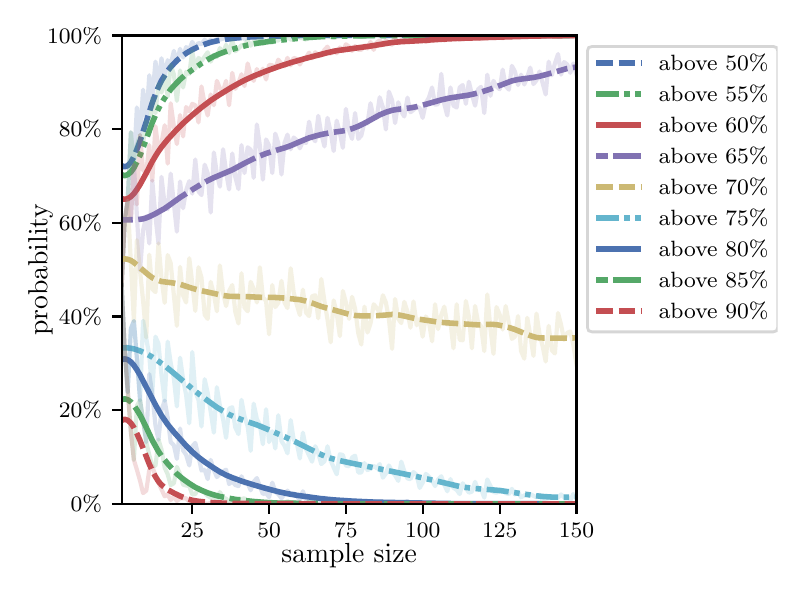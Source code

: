 \begingroup%
\makeatletter%
\begin{pgfpicture}%
\pgfpathrectangle{\pgfpointorigin}{\pgfqpoint{3.75in}{2.7in}}%
\pgfusepath{use as bounding box, clip}%
\begin{pgfscope}%
\pgfsetbuttcap%
\pgfsetmiterjoin%
\definecolor{currentfill}{rgb}{1.0,1.0,1.0}%
\pgfsetfillcolor{currentfill}%
\pgfsetlinewidth{0.0pt}%
\definecolor{currentstroke}{rgb}{1.0,1.0,1.0}%
\pgfsetstrokecolor{currentstroke}%
\pgfsetdash{}{0pt}%
\pgfpathmoveto{\pgfqpoint{0.0in}{0.0in}}%
\pgfpathlineto{\pgfqpoint{3.75in}{0.0in}}%
\pgfpathlineto{\pgfqpoint{3.75in}{2.7in}}%
\pgfpathlineto{\pgfqpoint{0.0in}{2.7in}}%
\pgfpathclose%
\pgfusepath{fill}%
\end{pgfscope}%
\begin{pgfscope}%
\pgfsetbuttcap%
\pgfsetmiterjoin%
\definecolor{currentfill}{rgb}{1.0,1.0,1.0}%
\pgfsetfillcolor{currentfill}%
\pgfsetlinewidth{0.0pt}%
\definecolor{currentstroke}{rgb}{0.0,0.0,0.0}%
\pgfsetstrokecolor{currentstroke}%
\pgfsetstrokeopacity{0.0}%
\pgfsetdash{}{0pt}%
\pgfpathmoveto{\pgfqpoint{0.47in}{0.319in}}%
\pgfpathlineto{\pgfqpoint{2.744in}{0.319in}}%
\pgfpathlineto{\pgfqpoint{2.744in}{2.661in}}%
\pgfpathlineto{\pgfqpoint{0.47in}{2.661in}}%
\pgfpathclose%
\pgfusepath{fill}%
\end{pgfscope}%
\begin{pgfscope}%
\pgfsetbuttcap%
\pgfsetroundjoin%
\definecolor{currentfill}{rgb}{0.0,0.0,0.0}%
\pgfsetfillcolor{currentfill}%
\pgfsetlinewidth{0.803pt}%
\definecolor{currentstroke}{rgb}{0.0,0.0,0.0}%
\pgfsetstrokecolor{currentstroke}%
\pgfsetdash{}{0pt}%
\pgfsys@defobject{currentmarker}{\pgfqpoint{0.0in}{-0.049in}}{\pgfqpoint{0.0in}{0.0in}}{%
\pgfpathmoveto{\pgfqpoint{0.0in}{0.0in}}%
\pgfpathlineto{\pgfqpoint{0.0in}{-0.049in}}%
\pgfusepath{stroke,fill}%
}%
\begin{pgfscope}%
\pgfsys@transformshift{0.823in}{0.319in}%
\pgfsys@useobject{currentmarker}{}%
\end{pgfscope}%
\end{pgfscope}%
\begin{pgfscope}%
\definecolor{textcolor}{rgb}{0.0,0.0,0.0}%
\pgfsetstrokecolor{textcolor}%
\pgfsetfillcolor{textcolor}%
\pgftext[x=0.823in,y=0.222in,,top]{\color{textcolor}\rmfamily\fontsize{8.0}{9.6}\selectfont 25}%
\end{pgfscope}%
\begin{pgfscope}%
\pgfsetbuttcap%
\pgfsetroundjoin%
\definecolor{currentfill}{rgb}{0.0,0.0,0.0}%
\pgfsetfillcolor{currentfill}%
\pgfsetlinewidth{0.803pt}%
\definecolor{currentstroke}{rgb}{0.0,0.0,0.0}%
\pgfsetstrokecolor{currentstroke}%
\pgfsetdash{}{0pt}%
\pgfsys@defobject{currentmarker}{\pgfqpoint{0.0in}{-0.049in}}{\pgfqpoint{0.0in}{0.0in}}{%
\pgfpathmoveto{\pgfqpoint{0.0in}{0.0in}}%
\pgfpathlineto{\pgfqpoint{0.0in}{-0.049in}}%
\pgfusepath{stroke,fill}%
}%
\begin{pgfscope}%
\pgfsys@transformshift{1.207in}{0.319in}%
\pgfsys@useobject{currentmarker}{}%
\end{pgfscope}%
\end{pgfscope}%
\begin{pgfscope}%
\definecolor{textcolor}{rgb}{0.0,0.0,0.0}%
\pgfsetstrokecolor{textcolor}%
\pgfsetfillcolor{textcolor}%
\pgftext[x=1.207in,y=0.222in,,top]{\color{textcolor}\rmfamily\fontsize{8.0}{9.6}\selectfont 50}%
\end{pgfscope}%
\begin{pgfscope}%
\pgfsetbuttcap%
\pgfsetroundjoin%
\definecolor{currentfill}{rgb}{0.0,0.0,0.0}%
\pgfsetfillcolor{currentfill}%
\pgfsetlinewidth{0.803pt}%
\definecolor{currentstroke}{rgb}{0.0,0.0,0.0}%
\pgfsetstrokecolor{currentstroke}%
\pgfsetdash{}{0pt}%
\pgfsys@defobject{currentmarker}{\pgfqpoint{0.0in}{-0.049in}}{\pgfqpoint{0.0in}{0.0in}}{%
\pgfpathmoveto{\pgfqpoint{0.0in}{0.0in}}%
\pgfpathlineto{\pgfqpoint{0.0in}{-0.049in}}%
\pgfusepath{stroke,fill}%
}%
\begin{pgfscope}%
\pgfsys@transformshift{1.591in}{0.319in}%
\pgfsys@useobject{currentmarker}{}%
\end{pgfscope}%
\end{pgfscope}%
\begin{pgfscope}%
\definecolor{textcolor}{rgb}{0.0,0.0,0.0}%
\pgfsetstrokecolor{textcolor}%
\pgfsetfillcolor{textcolor}%
\pgftext[x=1.591in,y=0.222in,,top]{\color{textcolor}\rmfamily\fontsize{8.0}{9.6}\selectfont 75}%
\end{pgfscope}%
\begin{pgfscope}%
\pgfsetbuttcap%
\pgfsetroundjoin%
\definecolor{currentfill}{rgb}{0.0,0.0,0.0}%
\pgfsetfillcolor{currentfill}%
\pgfsetlinewidth{0.803pt}%
\definecolor{currentstroke}{rgb}{0.0,0.0,0.0}%
\pgfsetstrokecolor{currentstroke}%
\pgfsetdash{}{0pt}%
\pgfsys@defobject{currentmarker}{\pgfqpoint{0.0in}{-0.049in}}{\pgfqpoint{0.0in}{0.0in}}{%
\pgfpathmoveto{\pgfqpoint{0.0in}{0.0in}}%
\pgfpathlineto{\pgfqpoint{0.0in}{-0.049in}}%
\pgfusepath{stroke,fill}%
}%
\begin{pgfscope}%
\pgfsys@transformshift{1.975in}{0.319in}%
\pgfsys@useobject{currentmarker}{}%
\end{pgfscope}%
\end{pgfscope}%
\begin{pgfscope}%
\definecolor{textcolor}{rgb}{0.0,0.0,0.0}%
\pgfsetstrokecolor{textcolor}%
\pgfsetfillcolor{textcolor}%
\pgftext[x=1.975in,y=0.222in,,top]{\color{textcolor}\rmfamily\fontsize{8.0}{9.6}\selectfont 100}%
\end{pgfscope}%
\begin{pgfscope}%
\pgfsetbuttcap%
\pgfsetroundjoin%
\definecolor{currentfill}{rgb}{0.0,0.0,0.0}%
\pgfsetfillcolor{currentfill}%
\pgfsetlinewidth{0.803pt}%
\definecolor{currentstroke}{rgb}{0.0,0.0,0.0}%
\pgfsetstrokecolor{currentstroke}%
\pgfsetdash{}{0pt}%
\pgfsys@defobject{currentmarker}{\pgfqpoint{0.0in}{-0.049in}}{\pgfqpoint{0.0in}{0.0in}}{%
\pgfpathmoveto{\pgfqpoint{0.0in}{0.0in}}%
\pgfpathlineto{\pgfqpoint{0.0in}{-0.049in}}%
\pgfusepath{stroke,fill}%
}%
\begin{pgfscope}%
\pgfsys@transformshift{2.36in}{0.319in}%
\pgfsys@useobject{currentmarker}{}%
\end{pgfscope}%
\end{pgfscope}%
\begin{pgfscope}%
\definecolor{textcolor}{rgb}{0.0,0.0,0.0}%
\pgfsetstrokecolor{textcolor}%
\pgfsetfillcolor{textcolor}%
\pgftext[x=2.36in,y=0.222in,,top]{\color{textcolor}\rmfamily\fontsize{8.0}{9.6}\selectfont 125}%
\end{pgfscope}%
\begin{pgfscope}%
\pgfsetbuttcap%
\pgfsetroundjoin%
\definecolor{currentfill}{rgb}{0.0,0.0,0.0}%
\pgfsetfillcolor{currentfill}%
\pgfsetlinewidth{0.803pt}%
\definecolor{currentstroke}{rgb}{0.0,0.0,0.0}%
\pgfsetstrokecolor{currentstroke}%
\pgfsetdash{}{0pt}%
\pgfsys@defobject{currentmarker}{\pgfqpoint{0.0in}{-0.049in}}{\pgfqpoint{0.0in}{0.0in}}{%
\pgfpathmoveto{\pgfqpoint{0.0in}{0.0in}}%
\pgfpathlineto{\pgfqpoint{0.0in}{-0.049in}}%
\pgfusepath{stroke,fill}%
}%
\begin{pgfscope}%
\pgfsys@transformshift{2.744in}{0.319in}%
\pgfsys@useobject{currentmarker}{}%
\end{pgfscope}%
\end{pgfscope}%
\begin{pgfscope}%
\definecolor{textcolor}{rgb}{0.0,0.0,0.0}%
\pgfsetstrokecolor{textcolor}%
\pgfsetfillcolor{textcolor}%
\pgftext[x=2.744in,y=0.222in,,top]{\color{textcolor}\rmfamily\fontsize{8.0}{9.6}\selectfont 150}%
\end{pgfscope}%
\begin{pgfscope}%
\definecolor{textcolor}{rgb}{0.0,0.0,0.0}%
\pgfsetstrokecolor{textcolor}%
\pgfsetfillcolor{textcolor}%
\pgftext[x=1.607in,y=0.123in,,top]{\color{textcolor}\rmfamily\fontsize{10.0}{12.0}\selectfont sample size}%
\end{pgfscope}%
\begin{pgfscope}%
\pgfsetbuttcap%
\pgfsetroundjoin%
\definecolor{currentfill}{rgb}{0.0,0.0,0.0}%
\pgfsetfillcolor{currentfill}%
\pgfsetlinewidth{0.803pt}%
\definecolor{currentstroke}{rgb}{0.0,0.0,0.0}%
\pgfsetstrokecolor{currentstroke}%
\pgfsetdash{}{0pt}%
\pgfsys@defobject{currentmarker}{\pgfqpoint{-0.049in}{0.0in}}{\pgfqpoint{0.0in}{0.0in}}{%
\pgfpathmoveto{\pgfqpoint{0.0in}{0.0in}}%
\pgfpathlineto{\pgfqpoint{-0.049in}{0.0in}}%
\pgfusepath{stroke,fill}%
}%
\begin{pgfscope}%
\pgfsys@transformshift{0.47in}{0.319in}%
\pgfsys@useobject{currentmarker}{}%
\end{pgfscope}%
\end{pgfscope}%
\begin{pgfscope}%
\definecolor{textcolor}{rgb}{0.0,0.0,0.0}%
\pgfsetstrokecolor{textcolor}%
\pgfsetfillcolor{textcolor}%
\pgftext[x=0.215in,y=0.281in,left,base]{\color{textcolor}\rmfamily\fontsize{8.0}{9.6}\selectfont  0\%}%
\end{pgfscope}%
\begin{pgfscope}%
\pgfsetbuttcap%
\pgfsetroundjoin%
\definecolor{currentfill}{rgb}{0.0,0.0,0.0}%
\pgfsetfillcolor{currentfill}%
\pgfsetlinewidth{0.803pt}%
\definecolor{currentstroke}{rgb}{0.0,0.0,0.0}%
\pgfsetstrokecolor{currentstroke}%
\pgfsetdash{}{0pt}%
\pgfsys@defobject{currentmarker}{\pgfqpoint{-0.049in}{0.0in}}{\pgfqpoint{0.0in}{0.0in}}{%
\pgfpathmoveto{\pgfqpoint{0.0in}{0.0in}}%
\pgfpathlineto{\pgfqpoint{-0.049in}{0.0in}}%
\pgfusepath{stroke,fill}%
}%
\begin{pgfscope}%
\pgfsys@transformshift{0.47in}{0.788in}%
\pgfsys@useobject{currentmarker}{}%
\end{pgfscope}%
\end{pgfscope}%
\begin{pgfscope}%
\definecolor{textcolor}{rgb}{0.0,0.0,0.0}%
\pgfsetstrokecolor{textcolor}%
\pgfsetfillcolor{textcolor}%
\pgftext[x=0.156in,y=0.749in,left,base]{\color{textcolor}\rmfamily\fontsize{8.0}{9.6}\selectfont 20\%}%
\end{pgfscope}%
\begin{pgfscope}%
\pgfsetbuttcap%
\pgfsetroundjoin%
\definecolor{currentfill}{rgb}{0.0,0.0,0.0}%
\pgfsetfillcolor{currentfill}%
\pgfsetlinewidth{0.803pt}%
\definecolor{currentstroke}{rgb}{0.0,0.0,0.0}%
\pgfsetstrokecolor{currentstroke}%
\pgfsetdash{}{0pt}%
\pgfsys@defobject{currentmarker}{\pgfqpoint{-0.049in}{0.0in}}{\pgfqpoint{0.0in}{0.0in}}{%
\pgfpathmoveto{\pgfqpoint{0.0in}{0.0in}}%
\pgfpathlineto{\pgfqpoint{-0.049in}{0.0in}}%
\pgfusepath{stroke,fill}%
}%
\begin{pgfscope}%
\pgfsys@transformshift{0.47in}{1.256in}%
\pgfsys@useobject{currentmarker}{}%
\end{pgfscope}%
\end{pgfscope}%
\begin{pgfscope}%
\definecolor{textcolor}{rgb}{0.0,0.0,0.0}%
\pgfsetstrokecolor{textcolor}%
\pgfsetfillcolor{textcolor}%
\pgftext[x=0.156in,y=1.218in,left,base]{\color{textcolor}\rmfamily\fontsize{8.0}{9.6}\selectfont 40\%}%
\end{pgfscope}%
\begin{pgfscope}%
\pgfsetbuttcap%
\pgfsetroundjoin%
\definecolor{currentfill}{rgb}{0.0,0.0,0.0}%
\pgfsetfillcolor{currentfill}%
\pgfsetlinewidth{0.803pt}%
\definecolor{currentstroke}{rgb}{0.0,0.0,0.0}%
\pgfsetstrokecolor{currentstroke}%
\pgfsetdash{}{0pt}%
\pgfsys@defobject{currentmarker}{\pgfqpoint{-0.049in}{0.0in}}{\pgfqpoint{0.0in}{0.0in}}{%
\pgfpathmoveto{\pgfqpoint{0.0in}{0.0in}}%
\pgfpathlineto{\pgfqpoint{-0.049in}{0.0in}}%
\pgfusepath{stroke,fill}%
}%
\begin{pgfscope}%
\pgfsys@transformshift{0.47in}{1.725in}%
\pgfsys@useobject{currentmarker}{}%
\end{pgfscope}%
\end{pgfscope}%
\begin{pgfscope}%
\definecolor{textcolor}{rgb}{0.0,0.0,0.0}%
\pgfsetstrokecolor{textcolor}%
\pgfsetfillcolor{textcolor}%
\pgftext[x=0.156in,y=1.686in,left,base]{\color{textcolor}\rmfamily\fontsize{8.0}{9.6}\selectfont 60\%}%
\end{pgfscope}%
\begin{pgfscope}%
\pgfsetbuttcap%
\pgfsetroundjoin%
\definecolor{currentfill}{rgb}{0.0,0.0,0.0}%
\pgfsetfillcolor{currentfill}%
\pgfsetlinewidth{0.803pt}%
\definecolor{currentstroke}{rgb}{0.0,0.0,0.0}%
\pgfsetstrokecolor{currentstroke}%
\pgfsetdash{}{0pt}%
\pgfsys@defobject{currentmarker}{\pgfqpoint{-0.049in}{0.0in}}{\pgfqpoint{0.0in}{0.0in}}{%
\pgfpathmoveto{\pgfqpoint{0.0in}{0.0in}}%
\pgfpathlineto{\pgfqpoint{-0.049in}{0.0in}}%
\pgfusepath{stroke,fill}%
}%
\begin{pgfscope}%
\pgfsys@transformshift{0.47in}{2.193in}%
\pgfsys@useobject{currentmarker}{}%
\end{pgfscope}%
\end{pgfscope}%
\begin{pgfscope}%
\definecolor{textcolor}{rgb}{0.0,0.0,0.0}%
\pgfsetstrokecolor{textcolor}%
\pgfsetfillcolor{textcolor}%
\pgftext[x=0.156in,y=2.154in,left,base]{\color{textcolor}\rmfamily\fontsize{8.0}{9.6}\selectfont 80\%}%
\end{pgfscope}%
\begin{pgfscope}%
\pgfsetbuttcap%
\pgfsetroundjoin%
\definecolor{currentfill}{rgb}{0.0,0.0,0.0}%
\pgfsetfillcolor{currentfill}%
\pgfsetlinewidth{0.803pt}%
\definecolor{currentstroke}{rgb}{0.0,0.0,0.0}%
\pgfsetstrokecolor{currentstroke}%
\pgfsetdash{}{0pt}%
\pgfsys@defobject{currentmarker}{\pgfqpoint{-0.049in}{0.0in}}{\pgfqpoint{0.0in}{0.0in}}{%
\pgfpathmoveto{\pgfqpoint{0.0in}{0.0in}}%
\pgfpathlineto{\pgfqpoint{-0.049in}{0.0in}}%
\pgfusepath{stroke,fill}%
}%
\begin{pgfscope}%
\pgfsys@transformshift{0.47in}{2.661in}%
\pgfsys@useobject{currentmarker}{}%
\end{pgfscope}%
\end{pgfscope}%
\begin{pgfscope}%
\definecolor{textcolor}{rgb}{0.0,0.0,0.0}%
\pgfsetstrokecolor{textcolor}%
\pgfsetfillcolor{textcolor}%
\pgftext[x=0.097in,y=2.623in,left,base]{\color{textcolor}\rmfamily\fontsize{8.0}{9.6}\selectfont 100\%}%
\end{pgfscope}%
\begin{pgfscope}%
\definecolor{textcolor}{rgb}{0.0,0.0,0.0}%
\pgfsetstrokecolor{textcolor}%
\pgfsetfillcolor{textcolor}%
\pgftext[x=0.125in,y=1.49in,,bottom,rotate=90.0]{\color{textcolor}\rmfamily\fontsize{10.0}{12.0}\selectfont probability}%
\end{pgfscope}%
\begin{pgfscope}%
\pgfpathrectangle{\pgfqpoint{0.47in}{0.319in}}{\pgfqpoint{2.274in}{2.342in}}%
\pgfusepath{clip}%
\pgfsetrectcap%
\pgfsetroundjoin%
\pgfsetlinewidth{1.506pt}%
\definecolor{currentstroke}{rgb}{0.298,0.447,0.69}%
\pgfsetstrokecolor{currentstroke}%
\pgfsetstrokeopacity{0.2}%
\pgfsetdash{}{0pt}%
\pgfpathmoveto{\pgfqpoint{0.47in}{1.413in}}%
\pgfpathlineto{\pgfqpoint{0.485in}{1.734in}}%
\pgfpathlineto{\pgfqpoint{0.5in}{1.835in}}%
\pgfpathlineto{\pgfqpoint{0.516in}{2.177in}}%
\pgfpathlineto{\pgfqpoint{0.531in}{2.015in}}%
\pgfpathlineto{\pgfqpoint{0.546in}{2.301in}}%
\pgfpathlineto{\pgfqpoint{0.562in}{2.163in}}%
\pgfpathlineto{\pgfqpoint{0.577in}{2.39in}}%
\pgfpathlineto{\pgfqpoint{0.593in}{2.233in}}%
\pgfpathlineto{\pgfqpoint{0.608in}{2.462in}}%
\pgfpathlineto{\pgfqpoint{0.623in}{2.348in}}%
\pgfpathlineto{\pgfqpoint{0.639in}{2.53in}}%
\pgfpathlineto{\pgfqpoint{0.654in}{2.418in}}%
\pgfpathlineto{\pgfqpoint{0.669in}{2.547in}}%
\pgfpathlineto{\pgfqpoint{0.685in}{2.458in}}%
\pgfpathlineto{\pgfqpoint{0.7in}{2.537in}}%
\pgfpathlineto{\pgfqpoint{0.715in}{2.514in}}%
\pgfpathlineto{\pgfqpoint{0.731in}{2.584in}}%
\pgfpathlineto{\pgfqpoint{0.746in}{2.526in}}%
\pgfpathlineto{\pgfqpoint{0.762in}{2.594in}}%
\pgfpathlineto{\pgfqpoint{0.777in}{2.551in}}%
\pgfpathlineto{\pgfqpoint{0.792in}{2.603in}}%
\pgfpathlineto{\pgfqpoint{0.808in}{2.591in}}%
\pgfpathlineto{\pgfqpoint{0.823in}{2.629in}}%
\pgfpathlineto{\pgfqpoint{0.838in}{2.598in}}%
\pgfpathlineto{\pgfqpoint{0.854in}{2.624in}}%
\pgfpathlineto{\pgfqpoint{0.869in}{2.617in}}%
\pgfpathlineto{\pgfqpoint{0.885in}{2.64in}}%
\pgfpathlineto{\pgfqpoint{0.9in}{2.624in}}%
\pgfpathlineto{\pgfqpoint{0.915in}{2.64in}}%
\pgfpathlineto{\pgfqpoint{0.931in}{2.626in}}%
\pgfpathlineto{\pgfqpoint{0.946in}{2.643in}}%
\pgfpathlineto{\pgfqpoint{0.961in}{2.64in}}%
\pgfpathlineto{\pgfqpoint{0.977in}{2.645in}}%
\pgfpathlineto{\pgfqpoint{1.007in}{2.65in}}%
\pgfpathlineto{\pgfqpoint{1.023in}{2.657in}}%
\pgfpathlineto{\pgfqpoint{1.038in}{2.647in}}%
\pgfpathlineto{\pgfqpoint{1.054in}{2.654in}}%
\pgfpathlineto{\pgfqpoint{1.069in}{2.657in}}%
\pgfpathlineto{\pgfqpoint{1.084in}{2.643in}}%
\pgfpathlineto{\pgfqpoint{1.1in}{2.657in}}%
\pgfpathlineto{\pgfqpoint{1.115in}{2.654in}}%
\pgfpathlineto{\pgfqpoint{1.13in}{2.661in}}%
\pgfpathlineto{\pgfqpoint{1.146in}{2.657in}}%
\pgfpathlineto{\pgfqpoint{1.161in}{2.659in}}%
\pgfpathlineto{\pgfqpoint{1.176in}{2.652in}}%
\pgfpathlineto{\pgfqpoint{1.192in}{2.661in}}%
\pgfpathlineto{\pgfqpoint{1.207in}{2.654in}}%
\pgfpathlineto{\pgfqpoint{1.223in}{2.661in}}%
\pgfpathlineto{\pgfqpoint{1.238in}{2.652in}}%
\pgfpathlineto{\pgfqpoint{1.253in}{2.659in}}%
\pgfpathlineto{\pgfqpoint{1.269in}{2.659in}}%
\pgfpathlineto{\pgfqpoint{1.284in}{2.661in}}%
\pgfpathlineto{\pgfqpoint{1.299in}{2.659in}}%
\pgfpathlineto{\pgfqpoint{1.315in}{2.661in}}%
\pgfpathlineto{\pgfqpoint{2.744in}{2.661in}}%
\pgfpathlineto{\pgfqpoint{2.744in}{2.661in}}%
\pgfusepath{stroke}%
\end{pgfscope}%
\begin{pgfscope}%
\pgfpathrectangle{\pgfqpoint{0.47in}{0.319in}}{\pgfqpoint{2.274in}{2.342in}}%
\pgfusepath{clip}%
\pgfsetbuttcap%
\pgfsetroundjoin%
\pgfsetlinewidth{2.007pt}%
\definecolor{currentstroke}{rgb}{0.298,0.447,0.69}%
\pgfsetstrokecolor{currentstroke}%
\pgfsetdash{{6.0pt}{2.0pt}}{0.0pt}%
\pgfpathmoveto{\pgfqpoint{0.47in}{2.01in}}%
\pgfpathlineto{\pgfqpoint{0.485in}{2.004in}}%
\pgfpathlineto{\pgfqpoint{0.5in}{2.01in}}%
\pgfpathlineto{\pgfqpoint{0.516in}{2.027in}}%
\pgfpathlineto{\pgfqpoint{0.531in}{2.055in}}%
\pgfpathlineto{\pgfqpoint{0.546in}{2.091in}}%
\pgfpathlineto{\pgfqpoint{0.562in}{2.133in}}%
\pgfpathlineto{\pgfqpoint{0.593in}{2.23in}}%
\pgfpathlineto{\pgfqpoint{0.623in}{2.325in}}%
\pgfpathlineto{\pgfqpoint{0.639in}{2.368in}}%
\pgfpathlineto{\pgfqpoint{0.654in}{2.404in}}%
\pgfpathlineto{\pgfqpoint{0.669in}{2.435in}}%
\pgfpathlineto{\pgfqpoint{0.685in}{2.461in}}%
\pgfpathlineto{\pgfqpoint{0.7in}{2.484in}}%
\pgfpathlineto{\pgfqpoint{0.715in}{2.503in}}%
\pgfpathlineto{\pgfqpoint{0.731in}{2.52in}}%
\pgfpathlineto{\pgfqpoint{0.746in}{2.536in}}%
\pgfpathlineto{\pgfqpoint{0.762in}{2.549in}}%
\pgfpathlineto{\pgfqpoint{0.792in}{2.572in}}%
\pgfpathlineto{\pgfqpoint{0.823in}{2.59in}}%
\pgfpathlineto{\pgfqpoint{0.854in}{2.605in}}%
\pgfpathlineto{\pgfqpoint{0.885in}{2.617in}}%
\pgfpathlineto{\pgfqpoint{0.915in}{2.627in}}%
\pgfpathlineto{\pgfqpoint{0.946in}{2.634in}}%
\pgfpathlineto{\pgfqpoint{0.992in}{2.642in}}%
\pgfpathlineto{\pgfqpoint{1.038in}{2.648in}}%
\pgfpathlineto{\pgfqpoint{1.1in}{2.653in}}%
\pgfpathlineto{\pgfqpoint{1.176in}{2.656in}}%
\pgfpathlineto{\pgfqpoint{1.361in}{2.661in}}%
\pgfpathlineto{\pgfqpoint{1.484in}{2.661in}}%
\pgfpathlineto{\pgfqpoint{2.744in}{2.661in}}%
\pgfpathlineto{\pgfqpoint{2.744in}{2.661in}}%
\pgfusepath{stroke}%
\end{pgfscope}%
\begin{pgfscope}%
\pgfpathrectangle{\pgfqpoint{0.47in}{0.319in}}{\pgfqpoint{2.274in}{2.342in}}%
\pgfusepath{clip}%
\pgfsetrectcap%
\pgfsetroundjoin%
\pgfsetlinewidth{1.506pt}%
\definecolor{currentstroke}{rgb}{0.333,0.659,0.408}%
\pgfsetstrokecolor{currentstroke}%
\pgfsetstrokeopacity{0.2}%
\pgfsetdash{}{0pt}%
\pgfpathmoveto{\pgfqpoint{0.47in}{1.413in}}%
\pgfpathlineto{\pgfqpoint{0.485in}{1.734in}}%
\pgfpathlineto{\pgfqpoint{0.5in}{1.835in}}%
\pgfpathlineto{\pgfqpoint{0.516in}{2.177in}}%
\pgfpathlineto{\pgfqpoint{0.531in}{2.015in}}%
\pgfpathlineto{\pgfqpoint{0.546in}{2.113in}}%
\pgfpathlineto{\pgfqpoint{0.562in}{2.163in}}%
\pgfpathlineto{\pgfqpoint{0.577in}{2.123in}}%
\pgfpathlineto{\pgfqpoint{0.593in}{2.233in}}%
\pgfpathlineto{\pgfqpoint{0.608in}{2.17in}}%
\pgfpathlineto{\pgfqpoint{0.623in}{2.348in}}%
\pgfpathlineto{\pgfqpoint{0.639in}{2.273in}}%
\pgfpathlineto{\pgfqpoint{0.654in}{2.418in}}%
\pgfpathlineto{\pgfqpoint{0.669in}{2.376in}}%
\pgfpathlineto{\pgfqpoint{0.685in}{2.458in}}%
\pgfpathlineto{\pgfqpoint{0.7in}{2.355in}}%
\pgfpathlineto{\pgfqpoint{0.715in}{2.514in}}%
\pgfpathlineto{\pgfqpoint{0.731in}{2.467in}}%
\pgfpathlineto{\pgfqpoint{0.746in}{2.334in}}%
\pgfpathlineto{\pgfqpoint{0.762in}{2.486in}}%
\pgfpathlineto{\pgfqpoint{0.777in}{2.401in}}%
\pgfpathlineto{\pgfqpoint{0.792in}{2.479in}}%
\pgfpathlineto{\pgfqpoint{0.808in}{2.469in}}%
\pgfpathlineto{\pgfqpoint{0.823in}{2.582in}}%
\pgfpathlineto{\pgfqpoint{0.838in}{2.495in}}%
\pgfpathlineto{\pgfqpoint{0.854in}{2.549in}}%
\pgfpathlineto{\pgfqpoint{0.869in}{2.533in}}%
\pgfpathlineto{\pgfqpoint{0.885in}{2.556in}}%
\pgfpathlineto{\pgfqpoint{0.9in}{2.577in}}%
\pgfpathlineto{\pgfqpoint{0.915in}{2.53in}}%
\pgfpathlineto{\pgfqpoint{0.931in}{2.563in}}%
\pgfpathlineto{\pgfqpoint{0.946in}{2.554in}}%
\pgfpathlineto{\pgfqpoint{0.961in}{2.598in}}%
\pgfpathlineto{\pgfqpoint{0.977in}{2.572in}}%
\pgfpathlineto{\pgfqpoint{0.992in}{2.615in}}%
\pgfpathlineto{\pgfqpoint{1.007in}{2.572in}}%
\pgfpathlineto{\pgfqpoint{1.023in}{2.636in}}%
\pgfpathlineto{\pgfqpoint{1.038in}{2.582in}}%
\pgfpathlineto{\pgfqpoint{1.054in}{2.596in}}%
\pgfpathlineto{\pgfqpoint{1.069in}{2.612in}}%
\pgfpathlineto{\pgfqpoint{1.084in}{2.612in}}%
\pgfpathlineto{\pgfqpoint{1.1in}{2.636in}}%
\pgfpathlineto{\pgfqpoint{1.115in}{2.61in}}%
\pgfpathlineto{\pgfqpoint{1.13in}{2.629in}}%
\pgfpathlineto{\pgfqpoint{1.146in}{2.631in}}%
\pgfpathlineto{\pgfqpoint{1.161in}{2.645in}}%
\pgfpathlineto{\pgfqpoint{1.176in}{2.619in}}%
\pgfpathlineto{\pgfqpoint{1.192in}{2.631in}}%
\pgfpathlineto{\pgfqpoint{1.223in}{2.626in}}%
\pgfpathlineto{\pgfqpoint{1.238in}{2.636in}}%
\pgfpathlineto{\pgfqpoint{1.253in}{2.636in}}%
\pgfpathlineto{\pgfqpoint{1.269in}{2.652in}}%
\pgfpathlineto{\pgfqpoint{1.284in}{2.633in}}%
\pgfpathlineto{\pgfqpoint{1.299in}{2.657in}}%
\pgfpathlineto{\pgfqpoint{1.315in}{2.64in}}%
\pgfpathlineto{\pgfqpoint{1.33in}{2.64in}}%
\pgfpathlineto{\pgfqpoint{1.345in}{2.657in}}%
\pgfpathlineto{\pgfqpoint{1.361in}{2.65in}}%
\pgfpathlineto{\pgfqpoint{1.376in}{2.647in}}%
\pgfpathlineto{\pgfqpoint{1.392in}{2.64in}}%
\pgfpathlineto{\pgfqpoint{1.407in}{2.659in}}%
\pgfpathlineto{\pgfqpoint{1.438in}{2.659in}}%
\pgfpathlineto{\pgfqpoint{1.453in}{2.652in}}%
\pgfpathlineto{\pgfqpoint{1.468in}{2.659in}}%
\pgfpathlineto{\pgfqpoint{1.484in}{2.657in}}%
\pgfpathlineto{\pgfqpoint{1.499in}{2.659in}}%
\pgfpathlineto{\pgfqpoint{1.53in}{2.65in}}%
\pgfpathlineto{\pgfqpoint{1.561in}{2.659in}}%
\pgfpathlineto{\pgfqpoint{1.576in}{2.661in}}%
\pgfpathlineto{\pgfqpoint{1.607in}{2.661in}}%
\pgfpathlineto{\pgfqpoint{1.622in}{2.659in}}%
\pgfpathlineto{\pgfqpoint{1.637in}{2.661in}}%
\pgfpathlineto{\pgfqpoint{1.653in}{2.661in}}%
\pgfpathlineto{\pgfqpoint{1.668in}{2.654in}}%
\pgfpathlineto{\pgfqpoint{1.684in}{2.661in}}%
\pgfpathlineto{\pgfqpoint{1.699in}{2.659in}}%
\pgfpathlineto{\pgfqpoint{1.714in}{2.661in}}%
\pgfpathlineto{\pgfqpoint{1.73in}{2.659in}}%
\pgfpathlineto{\pgfqpoint{1.745in}{2.661in}}%
\pgfpathlineto{\pgfqpoint{1.76in}{2.659in}}%
\pgfpathlineto{\pgfqpoint{1.776in}{2.659in}}%
\pgfpathlineto{\pgfqpoint{1.791in}{2.657in}}%
\pgfpathlineto{\pgfqpoint{1.806in}{2.661in}}%
\pgfpathlineto{\pgfqpoint{2.221in}{2.661in}}%
\pgfpathlineto{\pgfqpoint{2.237in}{2.659in}}%
\pgfpathlineto{\pgfqpoint{2.252in}{2.661in}}%
\pgfpathlineto{\pgfqpoint{2.744in}{2.661in}}%
\pgfpathlineto{\pgfqpoint{2.744in}{2.661in}}%
\pgfusepath{stroke}%
\end{pgfscope}%
\begin{pgfscope}%
\pgfpathrectangle{\pgfqpoint{0.47in}{0.319in}}{\pgfqpoint{2.274in}{2.342in}}%
\pgfusepath{clip}%
\pgfsetbuttcap%
\pgfsetroundjoin%
\pgfsetlinewidth{2.007pt}%
\definecolor{currentstroke}{rgb}{0.333,0.659,0.408}%
\pgfsetstrokecolor{currentstroke}%
\pgfsetdash{{8.0pt}{2.0pt}{2.0pt}{2.0pt}{2.0pt}{2.0pt}}{0.0pt}%
\pgfpathmoveto{\pgfqpoint{0.47in}{1.965in}}%
\pgfpathlineto{\pgfqpoint{0.485in}{1.96in}}%
\pgfpathlineto{\pgfqpoint{0.5in}{1.965in}}%
\pgfpathlineto{\pgfqpoint{0.516in}{1.978in}}%
\pgfpathlineto{\pgfqpoint{0.531in}{1.999in}}%
\pgfpathlineto{\pgfqpoint{0.546in}{2.028in}}%
\pgfpathlineto{\pgfqpoint{0.562in}{2.062in}}%
\pgfpathlineto{\pgfqpoint{0.593in}{2.142in}}%
\pgfpathlineto{\pgfqpoint{0.623in}{2.225in}}%
\pgfpathlineto{\pgfqpoint{0.639in}{2.262in}}%
\pgfpathlineto{\pgfqpoint{0.654in}{2.295in}}%
\pgfpathlineto{\pgfqpoint{0.669in}{2.323in}}%
\pgfpathlineto{\pgfqpoint{0.685in}{2.348in}}%
\pgfpathlineto{\pgfqpoint{0.7in}{2.37in}}%
\pgfpathlineto{\pgfqpoint{0.715in}{2.391in}}%
\pgfpathlineto{\pgfqpoint{0.731in}{2.409in}}%
\pgfpathlineto{\pgfqpoint{0.762in}{2.441in}}%
\pgfpathlineto{\pgfqpoint{0.792in}{2.467in}}%
\pgfpathlineto{\pgfqpoint{0.823in}{2.489in}}%
\pgfpathlineto{\pgfqpoint{0.869in}{2.521in}}%
\pgfpathlineto{\pgfqpoint{0.9in}{2.54in}}%
\pgfpathlineto{\pgfqpoint{0.931in}{2.557in}}%
\pgfpathlineto{\pgfqpoint{0.961in}{2.57in}}%
\pgfpathlineto{\pgfqpoint{1.007in}{2.587in}}%
\pgfpathlineto{\pgfqpoint{1.054in}{2.601in}}%
\pgfpathlineto{\pgfqpoint{1.1in}{2.613in}}%
\pgfpathlineto{\pgfqpoint{1.146in}{2.622in}}%
\pgfpathlineto{\pgfqpoint{1.207in}{2.631in}}%
\pgfpathlineto{\pgfqpoint{1.284in}{2.64in}}%
\pgfpathlineto{\pgfqpoint{1.392in}{2.65in}}%
\pgfpathlineto{\pgfqpoint{1.468in}{2.655in}}%
\pgfpathlineto{\pgfqpoint{1.576in}{2.658in}}%
\pgfpathlineto{\pgfqpoint{1.714in}{2.66in}}%
\pgfpathlineto{\pgfqpoint{2.744in}{2.661in}}%
\pgfpathlineto{\pgfqpoint{2.744in}{2.661in}}%
\pgfusepath{stroke}%
\end{pgfscope}%
\begin{pgfscope}%
\pgfpathrectangle{\pgfqpoint{0.47in}{0.319in}}{\pgfqpoint{2.274in}{2.342in}}%
\pgfusepath{clip}%
\pgfsetrectcap%
\pgfsetroundjoin%
\pgfsetlinewidth{1.506pt}%
\definecolor{currentstroke}{rgb}{0.769,0.306,0.322}%
\pgfsetstrokecolor{currentstroke}%
\pgfsetstrokeopacity{0.2}%
\pgfsetdash{}{0pt}%
\pgfpathmoveto{\pgfqpoint{0.47in}{1.413in}}%
\pgfpathlineto{\pgfqpoint{0.485in}{1.734in}}%
\pgfpathlineto{\pgfqpoint{0.5in}{1.835in}}%
\pgfpathlineto{\pgfqpoint{0.516in}{1.741in}}%
\pgfpathlineto{\pgfqpoint{0.531in}{2.015in}}%
\pgfpathlineto{\pgfqpoint{0.546in}{1.816in}}%
\pgfpathlineto{\pgfqpoint{0.562in}{2.163in}}%
\pgfpathlineto{\pgfqpoint{0.577in}{1.987in}}%
\pgfpathlineto{\pgfqpoint{0.593in}{1.978in}}%
\pgfpathlineto{\pgfqpoint{0.608in}{2.113in}}%
\pgfpathlineto{\pgfqpoint{0.623in}{1.935in}}%
\pgfpathlineto{\pgfqpoint{0.639in}{2.207in}}%
\pgfpathlineto{\pgfqpoint{0.654in}{2.088in}}%
\pgfpathlineto{\pgfqpoint{0.669in}{2.123in}}%
\pgfpathlineto{\pgfqpoint{0.685in}{2.212in}}%
\pgfpathlineto{\pgfqpoint{0.7in}{2.02in}}%
\pgfpathlineto{\pgfqpoint{0.715in}{2.322in}}%
\pgfpathlineto{\pgfqpoint{0.731in}{2.207in}}%
\pgfpathlineto{\pgfqpoint{0.746in}{2.118in}}%
\pgfpathlineto{\pgfqpoint{0.762in}{2.263in}}%
\pgfpathlineto{\pgfqpoint{0.777in}{2.156in}}%
\pgfpathlineto{\pgfqpoint{0.792in}{2.303in}}%
\pgfpathlineto{\pgfqpoint{0.808in}{2.282in}}%
\pgfpathlineto{\pgfqpoint{0.823in}{2.319in}}%
\pgfpathlineto{\pgfqpoint{0.838in}{2.312in}}%
\pgfpathlineto{\pgfqpoint{0.854in}{2.226in}}%
\pgfpathlineto{\pgfqpoint{0.869in}{2.406in}}%
\pgfpathlineto{\pgfqpoint{0.885in}{2.317in}}%
\pgfpathlineto{\pgfqpoint{0.9in}{2.261in}}%
\pgfpathlineto{\pgfqpoint{0.915in}{2.366in}}%
\pgfpathlineto{\pgfqpoint{0.931in}{2.312in}}%
\pgfpathlineto{\pgfqpoint{0.946in}{2.434in}}%
\pgfpathlineto{\pgfqpoint{0.961in}{2.397in}}%
\pgfpathlineto{\pgfqpoint{0.977in}{2.383in}}%
\pgfpathlineto{\pgfqpoint{0.992in}{2.434in}}%
\pgfpathlineto{\pgfqpoint{1.007in}{2.312in}}%
\pgfpathlineto{\pgfqpoint{1.023in}{2.474in}}%
\pgfpathlineto{\pgfqpoint{1.038in}{2.394in}}%
\pgfpathlineto{\pgfqpoint{1.054in}{2.423in}}%
\pgfpathlineto{\pgfqpoint{1.069in}{2.467in}}%
\pgfpathlineto{\pgfqpoint{1.084in}{2.408in}}%
\pgfpathlineto{\pgfqpoint{1.1in}{2.521in}}%
\pgfpathlineto{\pgfqpoint{1.115in}{2.462in}}%
\pgfpathlineto{\pgfqpoint{1.13in}{2.434in}}%
\pgfpathlineto{\pgfqpoint{1.146in}{2.493in}}%
\pgfpathlineto{\pgfqpoint{1.161in}{2.46in}}%
\pgfpathlineto{\pgfqpoint{1.176in}{2.495in}}%
\pgfpathlineto{\pgfqpoint{1.192in}{2.441in}}%
\pgfpathlineto{\pgfqpoint{1.207in}{2.514in}}%
\pgfpathlineto{\pgfqpoint{1.223in}{2.512in}}%
\pgfpathlineto{\pgfqpoint{1.238in}{2.495in}}%
\pgfpathlineto{\pgfqpoint{1.253in}{2.54in}}%
\pgfpathlineto{\pgfqpoint{1.269in}{2.519in}}%
\pgfpathlineto{\pgfqpoint{1.284in}{2.507in}}%
\pgfpathlineto{\pgfqpoint{1.299in}{2.549in}}%
\pgfpathlineto{\pgfqpoint{1.315in}{2.512in}}%
\pgfpathlineto{\pgfqpoint{1.33in}{2.549in}}%
\pgfpathlineto{\pgfqpoint{1.345in}{2.544in}}%
\pgfpathlineto{\pgfqpoint{1.361in}{2.516in}}%
\pgfpathlineto{\pgfqpoint{1.376in}{2.544in}}%
\pgfpathlineto{\pgfqpoint{1.392in}{2.551in}}%
\pgfpathlineto{\pgfqpoint{1.407in}{2.575in}}%
\pgfpathlineto{\pgfqpoint{1.422in}{2.547in}}%
\pgfpathlineto{\pgfqpoint{1.438in}{2.577in}}%
\pgfpathlineto{\pgfqpoint{1.453in}{2.558in}}%
\pgfpathlineto{\pgfqpoint{1.468in}{2.561in}}%
\pgfpathlineto{\pgfqpoint{1.484in}{2.589in}}%
\pgfpathlineto{\pgfqpoint{1.499in}{2.605in}}%
\pgfpathlineto{\pgfqpoint{1.515in}{2.57in}}%
\pgfpathlineto{\pgfqpoint{1.53in}{2.589in}}%
\pgfpathlineto{\pgfqpoint{1.545in}{2.572in}}%
\pgfpathlineto{\pgfqpoint{1.561in}{2.601in}}%
\pgfpathlineto{\pgfqpoint{1.576in}{2.582in}}%
\pgfpathlineto{\pgfqpoint{1.591in}{2.617in}}%
\pgfpathlineto{\pgfqpoint{1.607in}{2.605in}}%
\pgfpathlineto{\pgfqpoint{1.622in}{2.584in}}%
\pgfpathlineto{\pgfqpoint{1.637in}{2.608in}}%
\pgfpathlineto{\pgfqpoint{1.653in}{2.589in}}%
\pgfpathlineto{\pgfqpoint{1.668in}{2.589in}}%
\pgfpathlineto{\pgfqpoint{1.684in}{2.61in}}%
\pgfpathlineto{\pgfqpoint{1.699in}{2.596in}}%
\pgfpathlineto{\pgfqpoint{1.714in}{2.629in}}%
\pgfpathlineto{\pgfqpoint{1.73in}{2.589in}}%
\pgfpathlineto{\pgfqpoint{1.745in}{2.626in}}%
\pgfpathlineto{\pgfqpoint{1.76in}{2.636in}}%
\pgfpathlineto{\pgfqpoint{1.776in}{2.619in}}%
\pgfpathlineto{\pgfqpoint{1.791in}{2.636in}}%
\pgfpathlineto{\pgfqpoint{1.806in}{2.624in}}%
\pgfpathlineto{\pgfqpoint{1.822in}{2.615in}}%
\pgfpathlineto{\pgfqpoint{1.837in}{2.645in}}%
\pgfpathlineto{\pgfqpoint{1.853in}{2.622in}}%
\pgfpathlineto{\pgfqpoint{1.868in}{2.64in}}%
\pgfpathlineto{\pgfqpoint{1.883in}{2.638in}}%
\pgfpathlineto{\pgfqpoint{1.914in}{2.629in}}%
\pgfpathlineto{\pgfqpoint{1.945in}{2.638in}}%
\pgfpathlineto{\pgfqpoint{1.96in}{2.631in}}%
\pgfpathlineto{\pgfqpoint{1.975in}{2.638in}}%
\pgfpathlineto{\pgfqpoint{1.991in}{2.629in}}%
\pgfpathlineto{\pgfqpoint{2.006in}{2.633in}}%
\pgfpathlineto{\pgfqpoint{2.022in}{2.645in}}%
\pgfpathlineto{\pgfqpoint{2.052in}{2.645in}}%
\pgfpathlineto{\pgfqpoint{2.068in}{2.65in}}%
\pgfpathlineto{\pgfqpoint{2.083in}{2.636in}}%
\pgfpathlineto{\pgfqpoint{2.098in}{2.652in}}%
\pgfpathlineto{\pgfqpoint{2.114in}{2.647in}}%
\pgfpathlineto{\pgfqpoint{2.145in}{2.647in}}%
\pgfpathlineto{\pgfqpoint{2.16in}{2.638in}}%
\pgfpathlineto{\pgfqpoint{2.175in}{2.654in}}%
\pgfpathlineto{\pgfqpoint{2.191in}{2.65in}}%
\pgfpathlineto{\pgfqpoint{2.206in}{2.643in}}%
\pgfpathlineto{\pgfqpoint{2.221in}{2.654in}}%
\pgfpathlineto{\pgfqpoint{2.237in}{2.647in}}%
\pgfpathlineto{\pgfqpoint{2.252in}{2.65in}}%
\pgfpathlineto{\pgfqpoint{2.267in}{2.643in}}%
\pgfpathlineto{\pgfqpoint{2.283in}{2.647in}}%
\pgfpathlineto{\pgfqpoint{2.298in}{2.657in}}%
\pgfpathlineto{\pgfqpoint{2.314in}{2.652in}}%
\pgfpathlineto{\pgfqpoint{2.329in}{2.659in}}%
\pgfpathlineto{\pgfqpoint{2.344in}{2.659in}}%
\pgfpathlineto{\pgfqpoint{2.36in}{2.654in}}%
\pgfpathlineto{\pgfqpoint{2.375in}{2.647in}}%
\pgfpathlineto{\pgfqpoint{2.39in}{2.654in}}%
\pgfpathlineto{\pgfqpoint{2.406in}{2.659in}}%
\pgfpathlineto{\pgfqpoint{2.421in}{2.654in}}%
\pgfpathlineto{\pgfqpoint{2.436in}{2.661in}}%
\pgfpathlineto{\pgfqpoint{2.452in}{2.659in}}%
\pgfpathlineto{\pgfqpoint{2.467in}{2.652in}}%
\pgfpathlineto{\pgfqpoint{2.483in}{2.661in}}%
\pgfpathlineto{\pgfqpoint{2.498in}{2.657in}}%
\pgfpathlineto{\pgfqpoint{2.513in}{2.657in}}%
\pgfpathlineto{\pgfqpoint{2.529in}{2.659in}}%
\pgfpathlineto{\pgfqpoint{2.544in}{2.657in}}%
\pgfpathlineto{\pgfqpoint{2.559in}{2.657in}}%
\pgfpathlineto{\pgfqpoint{2.575in}{2.661in}}%
\pgfpathlineto{\pgfqpoint{2.59in}{2.659in}}%
\pgfpathlineto{\pgfqpoint{2.621in}{2.659in}}%
\pgfpathlineto{\pgfqpoint{2.636in}{2.661in}}%
\pgfpathlineto{\pgfqpoint{2.667in}{2.661in}}%
\pgfpathlineto{\pgfqpoint{2.682in}{2.659in}}%
\pgfpathlineto{\pgfqpoint{2.698in}{2.661in}}%
\pgfpathlineto{\pgfqpoint{2.713in}{2.659in}}%
\pgfpathlineto{\pgfqpoint{2.728in}{2.659in}}%
\pgfpathlineto{\pgfqpoint{2.744in}{2.661in}}%
\pgfpathlineto{\pgfqpoint{2.744in}{2.661in}}%
\pgfusepath{stroke}%
\end{pgfscope}%
\begin{pgfscope}%
\pgfpathrectangle{\pgfqpoint{0.47in}{0.319in}}{\pgfqpoint{2.274in}{2.342in}}%
\pgfusepath{clip}%
\pgfsetbuttcap%
\pgfsetroundjoin%
\pgfsetlinewidth{2.007pt}%
\definecolor{currentstroke}{rgb}{0.769,0.306,0.322}%
\pgfsetstrokecolor{currentstroke}%
\pgfsetdash{{2000.0pt}{2.0pt}}{0.0pt}%
\pgfpathmoveto{\pgfqpoint{0.47in}{1.845in}}%
\pgfpathlineto{\pgfqpoint{0.485in}{1.842in}}%
\pgfpathlineto{\pgfqpoint{0.5in}{1.845in}}%
\pgfpathlineto{\pgfqpoint{0.516in}{1.855in}}%
\pgfpathlineto{\pgfqpoint{0.531in}{1.87in}}%
\pgfpathlineto{\pgfqpoint{0.546in}{1.891in}}%
\pgfpathlineto{\pgfqpoint{0.562in}{1.916in}}%
\pgfpathlineto{\pgfqpoint{0.593in}{1.973in}}%
\pgfpathlineto{\pgfqpoint{0.623in}{2.031in}}%
\pgfpathlineto{\pgfqpoint{0.639in}{2.058in}}%
\pgfpathlineto{\pgfqpoint{0.654in}{2.082in}}%
\pgfpathlineto{\pgfqpoint{0.669in}{2.103in}}%
\pgfpathlineto{\pgfqpoint{0.7in}{2.141in}}%
\pgfpathlineto{\pgfqpoint{0.746in}{2.191in}}%
\pgfpathlineto{\pgfqpoint{0.777in}{2.222in}}%
\pgfpathlineto{\pgfqpoint{0.823in}{2.263in}}%
\pgfpathlineto{\pgfqpoint{0.869in}{2.301in}}%
\pgfpathlineto{\pgfqpoint{0.915in}{2.336in}}%
\pgfpathlineto{\pgfqpoint{0.961in}{2.366in}}%
\pgfpathlineto{\pgfqpoint{1.023in}{2.404in}}%
\pgfpathlineto{\pgfqpoint{1.054in}{2.421in}}%
\pgfpathlineto{\pgfqpoint{1.084in}{2.437in}}%
\pgfpathlineto{\pgfqpoint{1.13in}{2.458in}}%
\pgfpathlineto{\pgfqpoint{1.192in}{2.483in}}%
\pgfpathlineto{\pgfqpoint{1.253in}{2.505in}}%
\pgfpathlineto{\pgfqpoint{1.315in}{2.525in}}%
\pgfpathlineto{\pgfqpoint{1.392in}{2.547in}}%
\pgfpathlineto{\pgfqpoint{1.499in}{2.575in}}%
\pgfpathlineto{\pgfqpoint{1.545in}{2.585in}}%
\pgfpathlineto{\pgfqpoint{1.591in}{2.591in}}%
\pgfpathlineto{\pgfqpoint{1.714in}{2.608in}}%
\pgfpathlineto{\pgfqpoint{1.822in}{2.626in}}%
\pgfpathlineto{\pgfqpoint{1.868in}{2.63in}}%
\pgfpathlineto{\pgfqpoint{1.945in}{2.634in}}%
\pgfpathlineto{\pgfqpoint{2.068in}{2.642in}}%
\pgfpathlineto{\pgfqpoint{2.145in}{2.646in}}%
\pgfpathlineto{\pgfqpoint{2.529in}{2.658in}}%
\pgfpathlineto{\pgfqpoint{2.698in}{2.66in}}%
\pgfpathlineto{\pgfqpoint{2.744in}{2.66in}}%
\pgfpathlineto{\pgfqpoint{2.744in}{2.66in}}%
\pgfusepath{stroke}%
\end{pgfscope}%
\begin{pgfscope}%
\pgfpathrectangle{\pgfqpoint{0.47in}{0.319in}}{\pgfqpoint{2.274in}{2.342in}}%
\pgfusepath{clip}%
\pgfsetrectcap%
\pgfsetroundjoin%
\pgfsetlinewidth{1.506pt}%
\definecolor{currentstroke}{rgb}{0.506,0.447,0.698}%
\pgfsetstrokecolor{currentstroke}%
\pgfsetstrokeopacity{0.2}%
\pgfsetdash{}{0pt}%
\pgfpathmoveto{\pgfqpoint{0.47in}{1.413in}}%
\pgfpathlineto{\pgfqpoint{0.485in}{1.734in}}%
\pgfpathlineto{\pgfqpoint{0.5in}{1.835in}}%
\pgfpathlineto{\pgfqpoint{0.516in}{1.741in}}%
\pgfpathlineto{\pgfqpoint{0.531in}{2.015in}}%
\pgfpathlineto{\pgfqpoint{0.546in}{1.764in}}%
\pgfpathlineto{\pgfqpoint{0.562in}{1.486in}}%
\pgfpathlineto{\pgfqpoint{0.577in}{1.687in}}%
\pgfpathlineto{\pgfqpoint{0.593in}{1.757in}}%
\pgfpathlineto{\pgfqpoint{0.608in}{1.621in}}%
\pgfpathlineto{\pgfqpoint{0.623in}{1.935in}}%
\pgfpathlineto{\pgfqpoint{0.639in}{1.755in}}%
\pgfpathlineto{\pgfqpoint{0.654in}{1.621in}}%
\pgfpathlineto{\pgfqpoint{0.669in}{1.954in}}%
\pgfpathlineto{\pgfqpoint{0.685in}{1.814in}}%
\pgfpathlineto{\pgfqpoint{0.7in}{1.792in}}%
\pgfpathlineto{\pgfqpoint{0.715in}{1.97in}}%
\pgfpathlineto{\pgfqpoint{0.746in}{1.68in}}%
\pgfpathlineto{\pgfqpoint{0.762in}{1.931in}}%
\pgfpathlineto{\pgfqpoint{0.777in}{1.797in}}%
\pgfpathlineto{\pgfqpoint{0.792in}{1.886in}}%
\pgfpathlineto{\pgfqpoint{0.808in}{1.933in}}%
\pgfpathlineto{\pgfqpoint{0.823in}{1.87in}}%
\pgfpathlineto{\pgfqpoint{0.838in}{2.041in}}%
\pgfpathlineto{\pgfqpoint{0.854in}{1.881in}}%
\pgfpathlineto{\pgfqpoint{0.869in}{1.863in}}%
\pgfpathlineto{\pgfqpoint{0.885in}{2.015in}}%
\pgfpathlineto{\pgfqpoint{0.9in}{1.973in}}%
\pgfpathlineto{\pgfqpoint{0.915in}{1.776in}}%
\pgfpathlineto{\pgfqpoint{0.931in}{2.076in}}%
\pgfpathlineto{\pgfqpoint{0.946in}{1.968in}}%
\pgfpathlineto{\pgfqpoint{0.961in}{1.905in}}%
\pgfpathlineto{\pgfqpoint{0.977in}{2.092in}}%
\pgfpathlineto{\pgfqpoint{0.992in}{1.98in}}%
\pgfpathlineto{\pgfqpoint{1.007in}{1.891in}}%
\pgfpathlineto{\pgfqpoint{1.023in}{2.071in}}%
\pgfpathlineto{\pgfqpoint{1.038in}{1.954in}}%
\pgfpathlineto{\pgfqpoint{1.054in}{1.893in}}%
\pgfpathlineto{\pgfqpoint{1.069in}{2.113in}}%
\pgfpathlineto{\pgfqpoint{1.084in}{1.973in}}%
\pgfpathlineto{\pgfqpoint{1.1in}{2.102in}}%
\pgfpathlineto{\pgfqpoint{1.115in}{2.09in}}%
\pgfpathlineto{\pgfqpoint{1.13in}{1.949in}}%
\pgfpathlineto{\pgfqpoint{1.146in}{2.216in}}%
\pgfpathlineto{\pgfqpoint{1.161in}{2.111in}}%
\pgfpathlineto{\pgfqpoint{1.176in}{1.94in}}%
\pgfpathlineto{\pgfqpoint{1.192in}{2.141in}}%
\pgfpathlineto{\pgfqpoint{1.207in}{2.111in}}%
\pgfpathlineto{\pgfqpoint{1.223in}{1.973in}}%
\pgfpathlineto{\pgfqpoint{1.238in}{2.17in}}%
\pgfpathlineto{\pgfqpoint{1.253in}{2.123in}}%
\pgfpathlineto{\pgfqpoint{1.269in}{1.966in}}%
\pgfpathlineto{\pgfqpoint{1.284in}{2.123in}}%
\pgfpathlineto{\pgfqpoint{1.299in}{2.165in}}%
\pgfpathlineto{\pgfqpoint{1.315in}{2.092in}}%
\pgfpathlineto{\pgfqpoint{1.33in}{2.151in}}%
\pgfpathlineto{\pgfqpoint{1.345in}{2.137in}}%
\pgfpathlineto{\pgfqpoint{1.361in}{2.097in}}%
\pgfpathlineto{\pgfqpoint{1.376in}{2.132in}}%
\pgfpathlineto{\pgfqpoint{1.392in}{2.123in}}%
\pgfpathlineto{\pgfqpoint{1.407in}{2.23in}}%
\pgfpathlineto{\pgfqpoint{1.422in}{2.153in}}%
\pgfpathlineto{\pgfqpoint{1.438in}{2.132in}}%
\pgfpathlineto{\pgfqpoint{1.453in}{2.259in}}%
\pgfpathlineto{\pgfqpoint{1.468in}{2.17in}}%
\pgfpathlineto{\pgfqpoint{1.484in}{2.106in}}%
\pgfpathlineto{\pgfqpoint{1.499in}{2.249in}}%
\pgfpathlineto{\pgfqpoint{1.515in}{2.177in}}%
\pgfpathlineto{\pgfqpoint{1.53in}{2.083in}}%
\pgfpathlineto{\pgfqpoint{1.545in}{2.235in}}%
\pgfpathlineto{\pgfqpoint{1.561in}{2.174in}}%
\pgfpathlineto{\pgfqpoint{1.576in}{2.099in}}%
\pgfpathlineto{\pgfqpoint{1.591in}{2.294in}}%
\pgfpathlineto{\pgfqpoint{1.607in}{2.186in}}%
\pgfpathlineto{\pgfqpoint{1.622in}{2.144in}}%
\pgfpathlineto{\pgfqpoint{1.637in}{2.273in}}%
\pgfpathlineto{\pgfqpoint{1.653in}{2.144in}}%
\pgfpathlineto{\pgfqpoint{1.668in}{2.16in}}%
\pgfpathlineto{\pgfqpoint{1.684in}{2.228in}}%
\pgfpathlineto{\pgfqpoint{1.699in}{2.221in}}%
\pgfpathlineto{\pgfqpoint{1.714in}{2.322in}}%
\pgfpathlineto{\pgfqpoint{1.73in}{2.247in}}%
\pgfpathlineto{\pgfqpoint{1.745in}{2.249in}}%
\pgfpathlineto{\pgfqpoint{1.76in}{2.352in}}%
\pgfpathlineto{\pgfqpoint{1.776in}{2.303in}}%
\pgfpathlineto{\pgfqpoint{1.791in}{2.191in}}%
\pgfpathlineto{\pgfqpoint{1.806in}{2.38in}}%
\pgfpathlineto{\pgfqpoint{1.822in}{2.338in}}%
\pgfpathlineto{\pgfqpoint{1.837in}{2.223in}}%
\pgfpathlineto{\pgfqpoint{1.853in}{2.327in}}%
\pgfpathlineto{\pgfqpoint{1.868in}{2.28in}}%
\pgfpathlineto{\pgfqpoint{1.883in}{2.256in}}%
\pgfpathlineto{\pgfqpoint{1.899in}{2.35in}}%
\pgfpathlineto{\pgfqpoint{1.914in}{2.277in}}%
\pgfpathlineto{\pgfqpoint{1.929in}{2.289in}}%
\pgfpathlineto{\pgfqpoint{1.945in}{2.305in}}%
\pgfpathlineto{\pgfqpoint{1.96in}{2.298in}}%
\pgfpathlineto{\pgfqpoint{1.975in}{2.249in}}%
\pgfpathlineto{\pgfqpoint{1.991in}{2.324in}}%
\pgfpathlineto{\pgfqpoint{2.006in}{2.35in}}%
\pgfpathlineto{\pgfqpoint{2.022in}{2.401in}}%
\pgfpathlineto{\pgfqpoint{2.037in}{2.315in}}%
\pgfpathlineto{\pgfqpoint{2.052in}{2.317in}}%
\pgfpathlineto{\pgfqpoint{2.068in}{2.469in}}%
\pgfpathlineto{\pgfqpoint{2.083in}{2.319in}}%
\pgfpathlineto{\pgfqpoint{2.098in}{2.261in}}%
\pgfpathlineto{\pgfqpoint{2.114in}{2.401in}}%
\pgfpathlineto{\pgfqpoint{2.129in}{2.31in}}%
\pgfpathlineto{\pgfqpoint{2.145in}{2.301in}}%
\pgfpathlineto{\pgfqpoint{2.16in}{2.401in}}%
\pgfpathlineto{\pgfqpoint{2.175in}{2.413in}}%
\pgfpathlineto{\pgfqpoint{2.191in}{2.319in}}%
\pgfpathlineto{\pgfqpoint{2.206in}{2.43in}}%
\pgfpathlineto{\pgfqpoint{2.221in}{2.366in}}%
\pgfpathlineto{\pgfqpoint{2.237in}{2.31in}}%
\pgfpathlineto{\pgfqpoint{2.252in}{2.392in}}%
\pgfpathlineto{\pgfqpoint{2.267in}{2.404in}}%
\pgfpathlineto{\pgfqpoint{2.283in}{2.273in}}%
\pgfpathlineto{\pgfqpoint{2.298in}{2.465in}}%
\pgfpathlineto{\pgfqpoint{2.314in}{2.359in}}%
\pgfpathlineto{\pgfqpoint{2.329in}{2.434in}}%
\pgfpathlineto{\pgfqpoint{2.344in}{2.406in}}%
\pgfpathlineto{\pgfqpoint{2.36in}{2.392in}}%
\pgfpathlineto{\pgfqpoint{2.375in}{2.49in}}%
\pgfpathlineto{\pgfqpoint{2.39in}{2.408in}}%
\pgfpathlineto{\pgfqpoint{2.406in}{2.39in}}%
\pgfpathlineto{\pgfqpoint{2.421in}{2.509in}}%
\pgfpathlineto{\pgfqpoint{2.436in}{2.481in}}%
\pgfpathlineto{\pgfqpoint{2.452in}{2.413in}}%
\pgfpathlineto{\pgfqpoint{2.467in}{2.465in}}%
\pgfpathlineto{\pgfqpoint{2.483in}{2.416in}}%
\pgfpathlineto{\pgfqpoint{2.498in}{2.453in}}%
\pgfpathlineto{\pgfqpoint{2.513in}{2.5in}}%
\pgfpathlineto{\pgfqpoint{2.529in}{2.418in}}%
\pgfpathlineto{\pgfqpoint{2.544in}{2.437in}}%
\pgfpathlineto{\pgfqpoint{2.559in}{2.481in}}%
\pgfpathlineto{\pgfqpoint{2.59in}{2.366in}}%
\pgfpathlineto{\pgfqpoint{2.605in}{2.53in}}%
\pgfpathlineto{\pgfqpoint{2.621in}{2.462in}}%
\pgfpathlineto{\pgfqpoint{2.636in}{2.521in}}%
\pgfpathlineto{\pgfqpoint{2.652in}{2.568in}}%
\pgfpathlineto{\pgfqpoint{2.667in}{2.465in}}%
\pgfpathlineto{\pgfqpoint{2.682in}{2.528in}}%
\pgfpathlineto{\pgfqpoint{2.698in}{2.516in}}%
\pgfpathlineto{\pgfqpoint{2.713in}{2.474in}}%
\pgfpathlineto{\pgfqpoint{2.728in}{2.521in}}%
\pgfpathlineto{\pgfqpoint{2.744in}{2.467in}}%
\pgfpathlineto{\pgfqpoint{2.744in}{2.467in}}%
\pgfusepath{stroke}%
\end{pgfscope}%
\begin{pgfscope}%
\pgfpathrectangle{\pgfqpoint{0.47in}{0.319in}}{\pgfqpoint{2.274in}{2.342in}}%
\pgfusepath{clip}%
\pgfsetbuttcap%
\pgfsetroundjoin%
\pgfsetlinewidth{2.007pt}%
\definecolor{currentstroke}{rgb}{0.506,0.447,0.698}%
\pgfsetstrokecolor{currentstroke}%
\pgfsetdash{{4.0pt}{2.0pt}{20.0pt}{2.0pt}}{0.0pt}%
\pgfpathmoveto{\pgfqpoint{0.47in}{1.739in}}%
\pgfpathlineto{\pgfqpoint{0.546in}{1.74in}}%
\pgfpathlineto{\pgfqpoint{0.562in}{1.742in}}%
\pgfpathlineto{\pgfqpoint{0.577in}{1.744in}}%
\pgfpathlineto{\pgfqpoint{0.593in}{1.749in}}%
\pgfpathlineto{\pgfqpoint{0.608in}{1.755in}}%
\pgfpathlineto{\pgfqpoint{0.639in}{1.77in}}%
\pgfpathlineto{\pgfqpoint{0.685in}{1.796in}}%
\pgfpathlineto{\pgfqpoint{0.715in}{1.817in}}%
\pgfpathlineto{\pgfqpoint{0.762in}{1.851in}}%
\pgfpathlineto{\pgfqpoint{0.823in}{1.89in}}%
\pgfpathlineto{\pgfqpoint{0.869in}{1.918in}}%
\pgfpathlineto{\pgfqpoint{0.9in}{1.935in}}%
\pgfpathlineto{\pgfqpoint{0.931in}{1.95in}}%
\pgfpathlineto{\pgfqpoint{1.023in}{1.989in}}%
\pgfpathlineto{\pgfqpoint{1.084in}{2.022in}}%
\pgfpathlineto{\pgfqpoint{1.13in}{2.045in}}%
\pgfpathlineto{\pgfqpoint{1.161in}{2.059in}}%
\pgfpathlineto{\pgfqpoint{1.192in}{2.071in}}%
\pgfpathlineto{\pgfqpoint{1.223in}{2.081in}}%
\pgfpathlineto{\pgfqpoint{1.284in}{2.099in}}%
\pgfpathlineto{\pgfqpoint{1.315in}{2.11in}}%
\pgfpathlineto{\pgfqpoint{1.361in}{2.13in}}%
\pgfpathlineto{\pgfqpoint{1.407in}{2.149in}}%
\pgfpathlineto{\pgfqpoint{1.438in}{2.158in}}%
\pgfpathlineto{\pgfqpoint{1.468in}{2.166in}}%
\pgfpathlineto{\pgfqpoint{1.515in}{2.175in}}%
\pgfpathlineto{\pgfqpoint{1.591in}{2.186in}}%
\pgfpathlineto{\pgfqpoint{1.622in}{2.195in}}%
\pgfpathlineto{\pgfqpoint{1.653in}{2.207in}}%
\pgfpathlineto{\pgfqpoint{1.684in}{2.222in}}%
\pgfpathlineto{\pgfqpoint{1.76in}{2.264in}}%
\pgfpathlineto{\pgfqpoint{1.791in}{2.277in}}%
\pgfpathlineto{\pgfqpoint{1.822in}{2.287in}}%
\pgfpathlineto{\pgfqpoint{1.853in}{2.292in}}%
\pgfpathlineto{\pgfqpoint{1.914in}{2.299in}}%
\pgfpathlineto{\pgfqpoint{1.945in}{2.305in}}%
\pgfpathlineto{\pgfqpoint{1.991in}{2.317in}}%
\pgfpathlineto{\pgfqpoint{2.068in}{2.339in}}%
\pgfpathlineto{\pgfqpoint{2.114in}{2.349in}}%
\pgfpathlineto{\pgfqpoint{2.16in}{2.356in}}%
\pgfpathlineto{\pgfqpoint{2.206in}{2.363in}}%
\pgfpathlineto{\pgfqpoint{2.237in}{2.37in}}%
\pgfpathlineto{\pgfqpoint{2.267in}{2.378in}}%
\pgfpathlineto{\pgfqpoint{2.314in}{2.393in}}%
\pgfpathlineto{\pgfqpoint{2.421in}{2.434in}}%
\pgfpathlineto{\pgfqpoint{2.452in}{2.441in}}%
\pgfpathlineto{\pgfqpoint{2.483in}{2.445in}}%
\pgfpathlineto{\pgfqpoint{2.529in}{2.451in}}%
\pgfpathlineto{\pgfqpoint{2.559in}{2.457in}}%
\pgfpathlineto{\pgfqpoint{2.59in}{2.465in}}%
\pgfpathlineto{\pgfqpoint{2.698in}{2.496in}}%
\pgfpathlineto{\pgfqpoint{2.728in}{2.501in}}%
\pgfpathlineto{\pgfqpoint{2.744in}{2.503in}}%
\pgfpathlineto{\pgfqpoint{2.744in}{2.503in}}%
\pgfusepath{stroke}%
\end{pgfscope}%
\begin{pgfscope}%
\pgfpathrectangle{\pgfqpoint{0.47in}{0.319in}}{\pgfqpoint{2.274in}{2.342in}}%
\pgfusepath{clip}%
\pgfsetrectcap%
\pgfsetroundjoin%
\pgfsetlinewidth{1.506pt}%
\definecolor{currentstroke}{rgb}{0.8,0.725,0.455}%
\pgfsetstrokecolor{currentstroke}%
\pgfsetstrokeopacity{0.2}%
\pgfsetdash{}{0pt}%
\pgfpathmoveto{\pgfqpoint{0.47in}{1.413in}}%
\pgfpathlineto{\pgfqpoint{0.485in}{1.734in}}%
\pgfpathlineto{\pgfqpoint{0.5in}{1.835in}}%
\pgfpathlineto{\pgfqpoint{0.531in}{1.233in}}%
\pgfpathlineto{\pgfqpoint{0.546in}{1.638in}}%
\pgfpathlineto{\pgfqpoint{0.577in}{1.336in}}%
\pgfpathlineto{\pgfqpoint{0.593in}{1.151in}}%
\pgfpathlineto{\pgfqpoint{0.608in}{1.565in}}%
\pgfpathlineto{\pgfqpoint{0.623in}{1.394in}}%
\pgfpathlineto{\pgfqpoint{0.639in}{1.378in}}%
\pgfpathlineto{\pgfqpoint{0.654in}{1.621in}}%
\pgfpathlineto{\pgfqpoint{0.669in}{1.448in}}%
\pgfpathlineto{\pgfqpoint{0.685in}{1.324in}}%
\pgfpathlineto{\pgfqpoint{0.7in}{1.563in}}%
\pgfpathlineto{\pgfqpoint{0.715in}{1.523in}}%
\pgfpathlineto{\pgfqpoint{0.746in}{1.209in}}%
\pgfpathlineto{\pgfqpoint{0.762in}{1.504in}}%
\pgfpathlineto{\pgfqpoint{0.777in}{1.362in}}%
\pgfpathlineto{\pgfqpoint{0.792in}{1.326in}}%
\pgfpathlineto{\pgfqpoint{0.808in}{1.547in}}%
\pgfpathlineto{\pgfqpoint{0.823in}{1.422in}}%
\pgfpathlineto{\pgfqpoint{0.838in}{1.284in}}%
\pgfpathlineto{\pgfqpoint{0.854in}{1.502in}}%
\pgfpathlineto{\pgfqpoint{0.869in}{1.451in}}%
\pgfpathlineto{\pgfqpoint{0.885in}{1.265in}}%
\pgfpathlineto{\pgfqpoint{0.9in}{1.244in}}%
\pgfpathlineto{\pgfqpoint{0.915in}{1.429in}}%
\pgfpathlineto{\pgfqpoint{0.931in}{1.366in}}%
\pgfpathlineto{\pgfqpoint{0.946in}{1.282in}}%
\pgfpathlineto{\pgfqpoint{0.961in}{1.511in}}%
\pgfpathlineto{\pgfqpoint{0.977in}{1.373in}}%
\pgfpathlineto{\pgfqpoint{0.992in}{1.308in}}%
\pgfpathlineto{\pgfqpoint{1.007in}{1.383in}}%
\pgfpathlineto{\pgfqpoint{1.023in}{1.413in}}%
\pgfpathlineto{\pgfqpoint{1.038in}{1.28in}}%
\pgfpathlineto{\pgfqpoint{1.054in}{1.221in}}%
\pgfpathlineto{\pgfqpoint{1.069in}{1.472in}}%
\pgfpathlineto{\pgfqpoint{1.084in}{1.301in}}%
\pgfpathlineto{\pgfqpoint{1.1in}{1.282in}}%
\pgfpathlineto{\pgfqpoint{1.115in}{1.429in}}%
\pgfpathlineto{\pgfqpoint{1.13in}{1.394in}}%
\pgfpathlineto{\pgfqpoint{1.146in}{1.326in}}%
\pgfpathlineto{\pgfqpoint{1.161in}{1.502in}}%
\pgfpathlineto{\pgfqpoint{1.176in}{1.352in}}%
\pgfpathlineto{\pgfqpoint{1.192in}{1.333in}}%
\pgfpathlineto{\pgfqpoint{1.207in}{1.167in}}%
\pgfpathlineto{\pgfqpoint{1.223in}{1.413in}}%
\pgfpathlineto{\pgfqpoint{1.238in}{1.303in}}%
\pgfpathlineto{\pgfqpoint{1.253in}{1.324in}}%
\pgfpathlineto{\pgfqpoint{1.269in}{1.434in}}%
\pgfpathlineto{\pgfqpoint{1.284in}{1.326in}}%
\pgfpathlineto{\pgfqpoint{1.299in}{1.298in}}%
\pgfpathlineto{\pgfqpoint{1.315in}{1.497in}}%
\pgfpathlineto{\pgfqpoint{1.33in}{1.376in}}%
\pgfpathlineto{\pgfqpoint{1.345in}{1.317in}}%
\pgfpathlineto{\pgfqpoint{1.361in}{1.263in}}%
\pgfpathlineto{\pgfqpoint{1.376in}{1.39in}}%
\pgfpathlineto{\pgfqpoint{1.392in}{1.275in}}%
\pgfpathlineto{\pgfqpoint{1.407in}{1.258in}}%
\pgfpathlineto{\pgfqpoint{1.422in}{1.357in}}%
\pgfpathlineto{\pgfqpoint{1.438in}{1.362in}}%
\pgfpathlineto{\pgfqpoint{1.453in}{1.247in}}%
\pgfpathlineto{\pgfqpoint{1.468in}{1.443in}}%
\pgfpathlineto{\pgfqpoint{1.484in}{1.331in}}%
\pgfpathlineto{\pgfqpoint{1.499in}{1.242in}}%
\pgfpathlineto{\pgfqpoint{1.515in}{1.127in}}%
\pgfpathlineto{\pgfqpoint{1.53in}{1.336in}}%
\pgfpathlineto{\pgfqpoint{1.545in}{1.273in}}%
\pgfpathlineto{\pgfqpoint{1.561in}{1.158in}}%
\pgfpathlineto{\pgfqpoint{1.576in}{1.383in}}%
\pgfpathlineto{\pgfqpoint{1.591in}{1.326in}}%
\pgfpathlineto{\pgfqpoint{1.607in}{1.244in}}%
\pgfpathlineto{\pgfqpoint{1.622in}{1.354in}}%
\pgfpathlineto{\pgfqpoint{1.637in}{1.294in}}%
\pgfpathlineto{\pgfqpoint{1.653in}{1.172in}}%
\pgfpathlineto{\pgfqpoint{1.668in}{1.116in}}%
\pgfpathlineto{\pgfqpoint{1.684in}{1.305in}}%
\pgfpathlineto{\pgfqpoint{1.699in}{1.176in}}%
\pgfpathlineto{\pgfqpoint{1.714in}{1.221in}}%
\pgfpathlineto{\pgfqpoint{1.73in}{1.317in}}%
\pgfpathlineto{\pgfqpoint{1.745in}{1.298in}}%
\pgfpathlineto{\pgfqpoint{1.76in}{1.275in}}%
\pgfpathlineto{\pgfqpoint{1.776in}{1.362in}}%
\pgfpathlineto{\pgfqpoint{1.791in}{1.326in}}%
\pgfpathlineto{\pgfqpoint{1.806in}{1.244in}}%
\pgfpathlineto{\pgfqpoint{1.822in}{1.094in}}%
\pgfpathlineto{\pgfqpoint{1.837in}{1.343in}}%
\pgfpathlineto{\pgfqpoint{1.853in}{1.244in}}%
\pgfpathlineto{\pgfqpoint{1.868in}{1.223in}}%
\pgfpathlineto{\pgfqpoint{1.883in}{1.329in}}%
\pgfpathlineto{\pgfqpoint{1.899in}{1.28in}}%
\pgfpathlineto{\pgfqpoint{1.914in}{1.2in}}%
\pgfpathlineto{\pgfqpoint{1.929in}{1.331in}}%
\pgfpathlineto{\pgfqpoint{1.945in}{1.212in}}%
\pgfpathlineto{\pgfqpoint{1.96in}{1.244in}}%
\pgfpathlineto{\pgfqpoint{1.975in}{1.155in}}%
\pgfpathlineto{\pgfqpoint{1.991in}{1.256in}}%
\pgfpathlineto{\pgfqpoint{2.006in}{1.228in}}%
\pgfpathlineto{\pgfqpoint{2.022in}{1.132in}}%
\pgfpathlineto{\pgfqpoint{2.037in}{1.317in}}%
\pgfpathlineto{\pgfqpoint{2.052in}{1.193in}}%
\pgfpathlineto{\pgfqpoint{2.068in}{1.263in}}%
\pgfpathlineto{\pgfqpoint{2.083in}{1.305in}}%
\pgfpathlineto{\pgfqpoint{2.098in}{1.216in}}%
\pgfpathlineto{\pgfqpoint{2.114in}{1.226in}}%
\pgfpathlineto{\pgfqpoint{2.129in}{1.097in}}%
\pgfpathlineto{\pgfqpoint{2.145in}{1.317in}}%
\pgfpathlineto{\pgfqpoint{2.16in}{1.139in}}%
\pgfpathlineto{\pgfqpoint{2.175in}{1.137in}}%
\pgfpathlineto{\pgfqpoint{2.191in}{1.333in}}%
\pgfpathlineto{\pgfqpoint{2.206in}{1.256in}}%
\pgfpathlineto{\pgfqpoint{2.221in}{1.097in}}%
\pgfpathlineto{\pgfqpoint{2.237in}{1.308in}}%
\pgfpathlineto{\pgfqpoint{2.252in}{1.226in}}%
\pgfpathlineto{\pgfqpoint{2.267in}{1.207in}}%
\pgfpathlineto{\pgfqpoint{2.283in}{1.083in}}%
\pgfpathlineto{\pgfqpoint{2.298in}{1.366in}}%
\pgfpathlineto{\pgfqpoint{2.314in}{1.193in}}%
\pgfpathlineto{\pgfqpoint{2.329in}{1.069in}}%
\pgfpathlineto{\pgfqpoint{2.344in}{1.303in}}%
\pgfpathlineto{\pgfqpoint{2.36in}{1.265in}}%
\pgfpathlineto{\pgfqpoint{2.375in}{1.191in}}%
\pgfpathlineto{\pgfqpoint{2.39in}{1.308in}}%
\pgfpathlineto{\pgfqpoint{2.421in}{1.144in}}%
\pgfpathlineto{\pgfqpoint{2.436in}{1.155in}}%
\pgfpathlineto{\pgfqpoint{2.452in}{1.258in}}%
\pgfpathlineto{\pgfqpoint{2.467in}{1.083in}}%
\pgfpathlineto{\pgfqpoint{2.483in}{1.045in}}%
\pgfpathlineto{\pgfqpoint{2.498in}{1.249in}}%
\pgfpathlineto{\pgfqpoint{2.513in}{1.162in}}%
\pgfpathlineto{\pgfqpoint{2.529in}{1.059in}}%
\pgfpathlineto{\pgfqpoint{2.544in}{1.27in}}%
\pgfpathlineto{\pgfqpoint{2.559in}{1.169in}}%
\pgfpathlineto{\pgfqpoint{2.575in}{1.106in}}%
\pgfpathlineto{\pgfqpoint{2.59in}{1.031in}}%
\pgfpathlineto{\pgfqpoint{2.605in}{1.209in}}%
\pgfpathlineto{\pgfqpoint{2.621in}{1.087in}}%
\pgfpathlineto{\pgfqpoint{2.636in}{1.071in}}%
\pgfpathlineto{\pgfqpoint{2.652in}{1.273in}}%
\pgfpathlineto{\pgfqpoint{2.667in}{1.214in}}%
\pgfpathlineto{\pgfqpoint{2.682in}{1.139in}}%
\pgfpathlineto{\pgfqpoint{2.698in}{1.174in}}%
\pgfpathlineto{\pgfqpoint{2.713in}{1.181in}}%
\pgfpathlineto{\pgfqpoint{2.728in}{1.116in}}%
\pgfpathlineto{\pgfqpoint{2.744in}{1.017in}}%
\pgfpathlineto{\pgfqpoint{2.744in}{1.017in}}%
\pgfusepath{stroke}%
\end{pgfscope}%
\begin{pgfscope}%
\pgfpathrectangle{\pgfqpoint{0.47in}{0.319in}}{\pgfqpoint{2.274in}{2.342in}}%
\pgfusepath{clip}%
\pgfsetbuttcap%
\pgfsetroundjoin%
\pgfsetlinewidth{2.007pt}%
\definecolor{currentstroke}{rgb}{0.8,0.725,0.455}%
\pgfsetstrokecolor{currentstroke}%
\pgfsetdash{{6.0pt}{2.0pt}}{0.0pt}%
\pgfpathmoveto{\pgfqpoint{0.47in}{1.542in}}%
\pgfpathlineto{\pgfqpoint{0.485in}{1.544in}}%
\pgfpathlineto{\pgfqpoint{0.5in}{1.542in}}%
\pgfpathlineto{\pgfqpoint{0.516in}{1.536in}}%
\pgfpathlineto{\pgfqpoint{0.531in}{1.526in}}%
\pgfpathlineto{\pgfqpoint{0.546in}{1.514in}}%
\pgfpathlineto{\pgfqpoint{0.593in}{1.473in}}%
\pgfpathlineto{\pgfqpoint{0.608in}{1.461in}}%
\pgfpathlineto{\pgfqpoint{0.623in}{1.45in}}%
\pgfpathlineto{\pgfqpoint{0.639in}{1.442in}}%
\pgfpathlineto{\pgfqpoint{0.654in}{1.436in}}%
\pgfpathlineto{\pgfqpoint{0.669in}{1.431in}}%
\pgfpathlineto{\pgfqpoint{0.7in}{1.427in}}%
\pgfpathlineto{\pgfqpoint{0.731in}{1.423in}}%
\pgfpathlineto{\pgfqpoint{0.762in}{1.417in}}%
\pgfpathlineto{\pgfqpoint{0.792in}{1.407in}}%
\pgfpathlineto{\pgfqpoint{0.823in}{1.397in}}%
\pgfpathlineto{\pgfqpoint{0.854in}{1.388in}}%
\pgfpathlineto{\pgfqpoint{0.9in}{1.378in}}%
\pgfpathlineto{\pgfqpoint{0.946in}{1.368in}}%
\pgfpathlineto{\pgfqpoint{0.977in}{1.361in}}%
\pgfpathlineto{\pgfqpoint{1.007in}{1.357in}}%
\pgfpathlineto{\pgfqpoint{1.038in}{1.356in}}%
\pgfpathlineto{\pgfqpoint{1.1in}{1.355in}}%
\pgfpathlineto{\pgfqpoint{1.161in}{1.352in}}%
\pgfpathlineto{\pgfqpoint{1.238in}{1.351in}}%
\pgfpathlineto{\pgfqpoint{1.284in}{1.348in}}%
\pgfpathlineto{\pgfqpoint{1.361in}{1.34in}}%
\pgfpathlineto{\pgfqpoint{1.392in}{1.333in}}%
\pgfpathlineto{\pgfqpoint{1.422in}{1.323in}}%
\pgfpathlineto{\pgfqpoint{1.468in}{1.306in}}%
\pgfpathlineto{\pgfqpoint{1.499in}{1.297in}}%
\pgfpathlineto{\pgfqpoint{1.561in}{1.28in}}%
\pgfpathlineto{\pgfqpoint{1.607in}{1.267in}}%
\pgfpathlineto{\pgfqpoint{1.637in}{1.261in}}%
\pgfpathlineto{\pgfqpoint{1.668in}{1.259in}}%
\pgfpathlineto{\pgfqpoint{1.73in}{1.259in}}%
\pgfpathlineto{\pgfqpoint{1.776in}{1.262in}}%
\pgfpathlineto{\pgfqpoint{1.822in}{1.266in}}%
\pgfpathlineto{\pgfqpoint{1.853in}{1.264in}}%
\pgfpathlineto{\pgfqpoint{1.883in}{1.258in}}%
\pgfpathlineto{\pgfqpoint{1.945in}{1.244in}}%
\pgfpathlineto{\pgfqpoint{2.006in}{1.235in}}%
\pgfpathlineto{\pgfqpoint{2.052in}{1.228in}}%
\pgfpathlineto{\pgfqpoint{2.098in}{1.224in}}%
\pgfpathlineto{\pgfqpoint{2.252in}{1.214in}}%
\pgfpathlineto{\pgfqpoint{2.314in}{1.217in}}%
\pgfpathlineto{\pgfqpoint{2.344in}{1.215in}}%
\pgfpathlineto{\pgfqpoint{2.375in}{1.209in}}%
\pgfpathlineto{\pgfqpoint{2.406in}{1.201in}}%
\pgfpathlineto{\pgfqpoint{2.436in}{1.191in}}%
\pgfpathlineto{\pgfqpoint{2.483in}{1.172in}}%
\pgfpathlineto{\pgfqpoint{2.513in}{1.16in}}%
\pgfpathlineto{\pgfqpoint{2.529in}{1.155in}}%
\pgfpathlineto{\pgfqpoint{2.544in}{1.151in}}%
\pgfpathlineto{\pgfqpoint{2.559in}{1.149in}}%
\pgfpathlineto{\pgfqpoint{2.59in}{1.148in}}%
\pgfpathlineto{\pgfqpoint{2.713in}{1.148in}}%
\pgfpathlineto{\pgfqpoint{2.744in}{1.149in}}%
\pgfpathlineto{\pgfqpoint{2.744in}{1.149in}}%
\pgfusepath{stroke}%
\end{pgfscope}%
\begin{pgfscope}%
\pgfpathrectangle{\pgfqpoint{0.47in}{0.319in}}{\pgfqpoint{2.274in}{2.342in}}%
\pgfusepath{clip}%
\pgfsetrectcap%
\pgfsetroundjoin%
\pgfsetlinewidth{1.506pt}%
\definecolor{currentstroke}{rgb}{0.392,0.71,0.804}%
\pgfsetstrokecolor{currentstroke}%
\pgfsetstrokeopacity{0.2}%
\pgfsetdash{}{0pt}%
\pgfpathmoveto{\pgfqpoint{0.47in}{1.413in}}%
\pgfpathlineto{\pgfqpoint{0.485in}{1.09in}}%
\pgfpathlineto{\pgfqpoint{0.5in}{0.877in}}%
\pgfpathlineto{\pgfqpoint{0.516in}{1.195in}}%
\pgfpathlineto{\pgfqpoint{0.531in}{1.233in}}%
\pgfpathlineto{\pgfqpoint{0.546in}{1.048in}}%
\pgfpathlineto{\pgfqpoint{0.562in}{0.837in}}%
\pgfpathlineto{\pgfqpoint{0.577in}{1.235in}}%
\pgfpathlineto{\pgfqpoint{0.608in}{1.062in}}%
\pgfpathlineto{\pgfqpoint{0.623in}{0.87in}}%
\pgfpathlineto{\pgfqpoint{0.639in}{1.155in}}%
\pgfpathlineto{\pgfqpoint{0.654in}{1.12in}}%
\pgfpathlineto{\pgfqpoint{0.669in}{0.963in}}%
\pgfpathlineto{\pgfqpoint{0.685in}{0.835in}}%
\pgfpathlineto{\pgfqpoint{0.7in}{1.13in}}%
\pgfpathlineto{\pgfqpoint{0.715in}{1.024in}}%
\pgfpathlineto{\pgfqpoint{0.731in}{0.945in}}%
\pgfpathlineto{\pgfqpoint{0.746in}{0.806in}}%
\pgfpathlineto{\pgfqpoint{0.762in}{1.05in}}%
\pgfpathlineto{\pgfqpoint{0.777in}{0.942in}}%
\pgfpathlineto{\pgfqpoint{0.792in}{0.865in}}%
\pgfpathlineto{\pgfqpoint{0.808in}{0.722in}}%
\pgfpathlineto{\pgfqpoint{0.823in}{1.078in}}%
\pgfpathlineto{\pgfqpoint{0.838in}{0.881in}}%
\pgfpathlineto{\pgfqpoint{0.854in}{0.839in}}%
\pgfpathlineto{\pgfqpoint{0.869in}{0.706in}}%
\pgfpathlineto{\pgfqpoint{0.885in}{0.942in}}%
\pgfpathlineto{\pgfqpoint{0.9in}{0.874in}}%
\pgfpathlineto{\pgfqpoint{0.915in}{0.781in}}%
\pgfpathlineto{\pgfqpoint{0.931in}{0.675in}}%
\pgfpathlineto{\pgfqpoint{0.946in}{0.902in}}%
\pgfpathlineto{\pgfqpoint{0.961in}{0.811in}}%
\pgfpathlineto{\pgfqpoint{0.977in}{0.743in}}%
\pgfpathlineto{\pgfqpoint{0.992in}{0.649in}}%
\pgfpathlineto{\pgfqpoint{1.007in}{0.795in}}%
\pgfpathlineto{\pgfqpoint{1.023in}{0.802in}}%
\pgfpathlineto{\pgfqpoint{1.038in}{0.701in}}%
\pgfpathlineto{\pgfqpoint{1.054in}{0.668in}}%
\pgfpathlineto{\pgfqpoint{1.069in}{0.839in}}%
\pgfpathlineto{\pgfqpoint{1.084in}{0.757in}}%
\pgfpathlineto{\pgfqpoint{1.1in}{0.706in}}%
\pgfpathlineto{\pgfqpoint{1.115in}{0.584in}}%
\pgfpathlineto{\pgfqpoint{1.13in}{0.82in}}%
\pgfpathlineto{\pgfqpoint{1.146in}{0.743in}}%
\pgfpathlineto{\pgfqpoint{1.161in}{0.715in}}%
\pgfpathlineto{\pgfqpoint{1.176in}{0.617in}}%
\pgfpathlineto{\pgfqpoint{1.192in}{0.792in}}%
\pgfpathlineto{\pgfqpoint{1.207in}{0.628in}}%
\pgfpathlineto{\pgfqpoint{1.223in}{0.682in}}%
\pgfpathlineto{\pgfqpoint{1.238in}{0.596in}}%
\pgfpathlineto{\pgfqpoint{1.253in}{0.762in}}%
\pgfpathlineto{\pgfqpoint{1.269in}{0.633in}}%
\pgfpathlineto{\pgfqpoint{1.284in}{0.61in}}%
\pgfpathlineto{\pgfqpoint{1.299in}{0.572in}}%
\pgfpathlineto{\pgfqpoint{1.315in}{0.738in}}%
\pgfpathlineto{\pgfqpoint{1.33in}{0.64in}}%
\pgfpathlineto{\pgfqpoint{1.345in}{0.626in}}%
\pgfpathlineto{\pgfqpoint{1.361in}{0.546in}}%
\pgfpathlineto{\pgfqpoint{1.376in}{0.675in}}%
\pgfpathlineto{\pgfqpoint{1.392in}{0.593in}}%
\pgfpathlineto{\pgfqpoint{1.422in}{0.53in}}%
\pgfpathlineto{\pgfqpoint{1.438in}{0.607in}}%
\pgfpathlineto{\pgfqpoint{1.453in}{0.572in}}%
\pgfpathlineto{\pgfqpoint{1.468in}{0.518in}}%
\pgfpathlineto{\pgfqpoint{1.484in}{0.532in}}%
\pgfpathlineto{\pgfqpoint{1.499in}{0.607in}}%
\pgfpathlineto{\pgfqpoint{1.515in}{0.535in}}%
\pgfpathlineto{\pgfqpoint{1.545in}{0.467in}}%
\pgfpathlineto{\pgfqpoint{1.561in}{0.567in}}%
\pgfpathlineto{\pgfqpoint{1.576in}{0.563in}}%
\pgfpathlineto{\pgfqpoint{1.591in}{0.511in}}%
\pgfpathlineto{\pgfqpoint{1.607in}{0.507in}}%
\pgfpathlineto{\pgfqpoint{1.622in}{0.551in}}%
\pgfpathlineto{\pgfqpoint{1.637in}{0.56in}}%
\pgfpathlineto{\pgfqpoint{1.653in}{0.476in}}%
\pgfpathlineto{\pgfqpoint{1.668in}{0.476in}}%
\pgfpathlineto{\pgfqpoint{1.684in}{0.523in}}%
\pgfpathlineto{\pgfqpoint{1.699in}{0.488in}}%
\pgfpathlineto{\pgfqpoint{1.714in}{0.495in}}%
\pgfpathlineto{\pgfqpoint{1.73in}{0.509in}}%
\pgfpathlineto{\pgfqpoint{1.745in}{0.497in}}%
\pgfpathlineto{\pgfqpoint{1.76in}{0.518in}}%
\pgfpathlineto{\pgfqpoint{1.776in}{0.45in}}%
\pgfpathlineto{\pgfqpoint{1.791in}{0.471in}}%
\pgfpathlineto{\pgfqpoint{1.806in}{0.511in}}%
\pgfpathlineto{\pgfqpoint{1.822in}{0.481in}}%
\pgfpathlineto{\pgfqpoint{1.837in}{0.462in}}%
\pgfpathlineto{\pgfqpoint{1.853in}{0.434in}}%
\pgfpathlineto{\pgfqpoint{1.868in}{0.53in}}%
\pgfpathlineto{\pgfqpoint{1.883in}{0.483in}}%
\pgfpathlineto{\pgfqpoint{1.899in}{0.446in}}%
\pgfpathlineto{\pgfqpoint{1.914in}{0.443in}}%
\pgfpathlineto{\pgfqpoint{1.929in}{0.478in}}%
\pgfpathlineto{\pgfqpoint{1.945in}{0.464in}}%
\pgfpathlineto{\pgfqpoint{1.96in}{0.399in}}%
\pgfpathlineto{\pgfqpoint{1.975in}{0.425in}}%
\pgfpathlineto{\pgfqpoint{1.991in}{0.469in}}%
\pgfpathlineto{\pgfqpoint{2.006in}{0.455in}}%
\pgfpathlineto{\pgfqpoint{2.022in}{0.436in}}%
\pgfpathlineto{\pgfqpoint{2.037in}{0.408in}}%
\pgfpathlineto{\pgfqpoint{2.052in}{0.441in}}%
\pgfpathlineto{\pgfqpoint{2.068in}{0.457in}}%
\pgfpathlineto{\pgfqpoint{2.083in}{0.415in}}%
\pgfpathlineto{\pgfqpoint{2.098in}{0.382in}}%
\pgfpathlineto{\pgfqpoint{2.114in}{0.443in}}%
\pgfpathlineto{\pgfqpoint{2.129in}{0.399in}}%
\pgfpathlineto{\pgfqpoint{2.145in}{0.389in}}%
\pgfpathlineto{\pgfqpoint{2.16in}{0.368in}}%
\pgfpathlineto{\pgfqpoint{2.175in}{0.422in}}%
\pgfpathlineto{\pgfqpoint{2.206in}{0.375in}}%
\pgfpathlineto{\pgfqpoint{2.221in}{0.38in}}%
\pgfpathlineto{\pgfqpoint{2.237in}{0.429in}}%
\pgfpathlineto{\pgfqpoint{2.252in}{0.387in}}%
\pgfpathlineto{\pgfqpoint{2.267in}{0.394in}}%
\pgfpathlineto{\pgfqpoint{2.283in}{0.35in}}%
\pgfpathlineto{\pgfqpoint{2.298in}{0.441in}}%
\pgfpathlineto{\pgfqpoint{2.329in}{0.378in}}%
\pgfpathlineto{\pgfqpoint{2.344in}{0.375in}}%
\pgfpathlineto{\pgfqpoint{2.36in}{0.382in}}%
\pgfpathlineto{\pgfqpoint{2.375in}{0.387in}}%
\pgfpathlineto{\pgfqpoint{2.39in}{0.373in}}%
\pgfpathlineto{\pgfqpoint{2.406in}{0.368in}}%
\pgfpathlineto{\pgfqpoint{2.421in}{0.394in}}%
\pgfpathlineto{\pgfqpoint{2.436in}{0.366in}}%
\pgfpathlineto{\pgfqpoint{2.452in}{0.378in}}%
\pgfpathlineto{\pgfqpoint{2.467in}{0.352in}}%
\pgfpathlineto{\pgfqpoint{2.483in}{0.361in}}%
\pgfpathlineto{\pgfqpoint{2.498in}{0.366in}}%
\pgfpathlineto{\pgfqpoint{2.513in}{0.368in}}%
\pgfpathlineto{\pgfqpoint{2.529in}{0.359in}}%
\pgfpathlineto{\pgfqpoint{2.544in}{0.352in}}%
\pgfpathlineto{\pgfqpoint{2.559in}{0.364in}}%
\pgfpathlineto{\pgfqpoint{2.575in}{0.338in}}%
\pgfpathlineto{\pgfqpoint{2.59in}{0.345in}}%
\pgfpathlineto{\pgfqpoint{2.636in}{0.352in}}%
\pgfpathlineto{\pgfqpoint{2.652in}{0.35in}}%
\pgfpathlineto{\pgfqpoint{2.667in}{0.366in}}%
\pgfpathlineto{\pgfqpoint{2.682in}{0.352in}}%
\pgfpathlineto{\pgfqpoint{2.698in}{0.354in}}%
\pgfpathlineto{\pgfqpoint{2.713in}{0.336in}}%
\pgfpathlineto{\pgfqpoint{2.728in}{0.368in}}%
\pgfpathlineto{\pgfqpoint{2.744in}{0.347in}}%
\pgfpathlineto{\pgfqpoint{2.744in}{0.347in}}%
\pgfusepath{stroke}%
\end{pgfscope}%
\begin{pgfscope}%
\pgfpathrectangle{\pgfqpoint{0.47in}{0.319in}}{\pgfqpoint{2.274in}{2.342in}}%
\pgfusepath{clip}%
\pgfsetbuttcap%
\pgfsetroundjoin%
\pgfsetlinewidth{2.007pt}%
\definecolor{currentstroke}{rgb}{0.392,0.71,0.804}%
\pgfsetstrokecolor{currentstroke}%
\pgfsetdash{{8.0pt}{2.0pt}{2.0pt}{2.0pt}{2.0pt}{2.0pt}}{0.0pt}%
\pgfpathmoveto{\pgfqpoint{0.47in}{1.099in}}%
\pgfpathlineto{\pgfqpoint{0.5in}{1.099in}}%
\pgfpathlineto{\pgfqpoint{0.516in}{1.097in}}%
\pgfpathlineto{\pgfqpoint{0.531in}{1.094in}}%
\pgfpathlineto{\pgfqpoint{0.562in}{1.084in}}%
\pgfpathlineto{\pgfqpoint{0.593in}{1.07in}}%
\pgfpathlineto{\pgfqpoint{0.623in}{1.053in}}%
\pgfpathlineto{\pgfqpoint{0.654in}{1.032in}}%
\pgfpathlineto{\pgfqpoint{0.685in}{1.01in}}%
\pgfpathlineto{\pgfqpoint{0.731in}{0.972in}}%
\pgfpathlineto{\pgfqpoint{0.838in}{0.882in}}%
\pgfpathlineto{\pgfqpoint{0.9in}{0.835in}}%
\pgfpathlineto{\pgfqpoint{0.946in}{0.802in}}%
\pgfpathlineto{\pgfqpoint{0.977in}{0.783in}}%
\pgfpathlineto{\pgfqpoint{1.007in}{0.766in}}%
\pgfpathlineto{\pgfqpoint{1.038in}{0.752in}}%
\pgfpathlineto{\pgfqpoint{1.084in}{0.735in}}%
\pgfpathlineto{\pgfqpoint{1.146in}{0.714in}}%
\pgfpathlineto{\pgfqpoint{1.192in}{0.695in}}%
\pgfpathlineto{\pgfqpoint{1.284in}{0.655in}}%
\pgfpathlineto{\pgfqpoint{1.345in}{0.626in}}%
\pgfpathlineto{\pgfqpoint{1.407in}{0.595in}}%
\pgfpathlineto{\pgfqpoint{1.453in}{0.572in}}%
\pgfpathlineto{\pgfqpoint{1.484in}{0.558in}}%
\pgfpathlineto{\pgfqpoint{1.515in}{0.547in}}%
\pgfpathlineto{\pgfqpoint{1.561in}{0.535in}}%
\pgfpathlineto{\pgfqpoint{1.622in}{0.522in}}%
\pgfpathlineto{\pgfqpoint{1.929in}{0.459in}}%
\pgfpathlineto{\pgfqpoint{2.037in}{0.435in}}%
\pgfpathlineto{\pgfqpoint{2.16in}{0.406in}}%
\pgfpathlineto{\pgfqpoint{2.191in}{0.401in}}%
\pgfpathlineto{\pgfqpoint{2.237in}{0.396in}}%
\pgfpathlineto{\pgfqpoint{2.36in}{0.386in}}%
\pgfpathlineto{\pgfqpoint{2.436in}{0.375in}}%
\pgfpathlineto{\pgfqpoint{2.529in}{0.361in}}%
\pgfpathlineto{\pgfqpoint{2.575in}{0.356in}}%
\pgfpathlineto{\pgfqpoint{2.621in}{0.353in}}%
\pgfpathlineto{\pgfqpoint{2.682in}{0.352in}}%
\pgfpathlineto{\pgfqpoint{2.744in}{0.353in}}%
\pgfpathlineto{\pgfqpoint{2.744in}{0.353in}}%
\pgfusepath{stroke}%
\end{pgfscope}%
\begin{pgfscope}%
\pgfpathrectangle{\pgfqpoint{0.47in}{0.319in}}{\pgfqpoint{2.274in}{2.342in}}%
\pgfusepath{clip}%
\pgfsetrectcap%
\pgfsetroundjoin%
\pgfsetlinewidth{1.506pt}%
\definecolor{currentstroke}{rgb}{0.298,0.447,0.69}%
\pgfsetstrokecolor{currentstroke}%
\pgfsetstrokeopacity{0.2}%
\pgfsetdash{}{0pt}%
\pgfpathmoveto{\pgfqpoint{0.47in}{1.413in}}%
\pgfpathlineto{\pgfqpoint{0.485in}{1.09in}}%
\pgfpathlineto{\pgfqpoint{0.5in}{0.877in}}%
\pgfpathlineto{\pgfqpoint{0.516in}{1.195in}}%
\pgfpathlineto{\pgfqpoint{0.531in}{1.233in}}%
\pgfpathlineto{\pgfqpoint{0.546in}{1.048in}}%
\pgfpathlineto{\pgfqpoint{0.562in}{0.837in}}%
\pgfpathlineto{\pgfqpoint{0.577in}{0.738in}}%
\pgfpathlineto{\pgfqpoint{0.593in}{0.628in}}%
\pgfpathlineto{\pgfqpoint{0.608in}{0.968in}}%
\pgfpathlineto{\pgfqpoint{0.623in}{0.87in}}%
\pgfpathlineto{\pgfqpoint{0.639in}{0.71in}}%
\pgfpathlineto{\pgfqpoint{0.654in}{0.64in}}%
\pgfpathlineto{\pgfqpoint{0.669in}{0.788in}}%
\pgfpathlineto{\pgfqpoint{0.685in}{0.835in}}%
\pgfpathlineto{\pgfqpoint{0.7in}{0.75in}}%
\pgfpathlineto{\pgfqpoint{0.715in}{0.628in}}%
\pgfpathlineto{\pgfqpoint{0.731in}{0.612in}}%
\pgfpathlineto{\pgfqpoint{0.746in}{0.544in}}%
\pgfpathlineto{\pgfqpoint{0.762in}{0.696in}}%
\pgfpathlineto{\pgfqpoint{0.777in}{0.586in}}%
\pgfpathlineto{\pgfqpoint{0.792in}{0.565in}}%
\pgfpathlineto{\pgfqpoint{0.808in}{0.511in}}%
\pgfpathlineto{\pgfqpoint{0.823in}{0.607in}}%
\pgfpathlineto{\pgfqpoint{0.838in}{0.624in}}%
\pgfpathlineto{\pgfqpoint{0.854in}{0.558in}}%
\pgfpathlineto{\pgfqpoint{0.869in}{0.486in}}%
\pgfpathlineto{\pgfqpoint{0.885in}{0.49in}}%
\pgfpathlineto{\pgfqpoint{0.9in}{0.443in}}%
\pgfpathlineto{\pgfqpoint{0.915in}{0.539in}}%
\pgfpathlineto{\pgfqpoint{0.931in}{0.488in}}%
\pgfpathlineto{\pgfqpoint{0.946in}{0.453in}}%
\pgfpathlineto{\pgfqpoint{0.961in}{0.469in}}%
\pgfpathlineto{\pgfqpoint{0.977in}{0.481in}}%
\pgfpathlineto{\pgfqpoint{0.992in}{0.49in}}%
\pgfpathlineto{\pgfqpoint{1.007in}{0.418in}}%
\pgfpathlineto{\pgfqpoint{1.023in}{0.432in}}%
\pgfpathlineto{\pgfqpoint{1.038in}{0.413in}}%
\pgfpathlineto{\pgfqpoint{1.054in}{0.408in}}%
\pgfpathlineto{\pgfqpoint{1.069in}{0.457in}}%
\pgfpathlineto{\pgfqpoint{1.084in}{0.42in}}%
\pgfpathlineto{\pgfqpoint{1.1in}{0.422in}}%
\pgfpathlineto{\pgfqpoint{1.115in}{0.387in}}%
\pgfpathlineto{\pgfqpoint{1.13in}{0.429in}}%
\pgfpathlineto{\pgfqpoint{1.146in}{0.448in}}%
\pgfpathlineto{\pgfqpoint{1.161in}{0.406in}}%
\pgfpathlineto{\pgfqpoint{1.176in}{0.368in}}%
\pgfpathlineto{\pgfqpoint{1.192in}{0.373in}}%
\pgfpathlineto{\pgfqpoint{1.207in}{0.352in}}%
\pgfpathlineto{\pgfqpoint{1.223in}{0.425in}}%
\pgfpathlineto{\pgfqpoint{1.238in}{0.38in}}%
\pgfpathlineto{\pgfqpoint{1.253in}{0.368in}}%
\pgfpathlineto{\pgfqpoint{1.269in}{0.347in}}%
\pgfpathlineto{\pgfqpoint{1.284in}{0.368in}}%
\pgfpathlineto{\pgfqpoint{1.299in}{0.385in}}%
\pgfpathlineto{\pgfqpoint{1.315in}{0.364in}}%
\pgfpathlineto{\pgfqpoint{1.33in}{0.371in}}%
\pgfpathlineto{\pgfqpoint{1.345in}{0.361in}}%
\pgfpathlineto{\pgfqpoint{1.361in}{0.336in}}%
\pgfpathlineto{\pgfqpoint{1.376in}{0.382in}}%
\pgfpathlineto{\pgfqpoint{1.392in}{0.338in}}%
\pgfpathlineto{\pgfqpoint{1.407in}{0.35in}}%
\pgfpathlineto{\pgfqpoint{1.422in}{0.343in}}%
\pgfpathlineto{\pgfqpoint{1.453in}{0.347in}}%
\pgfpathlineto{\pgfqpoint{1.468in}{0.345in}}%
\pgfpathlineto{\pgfqpoint{1.484in}{0.35in}}%
\pgfpathlineto{\pgfqpoint{1.499in}{0.338in}}%
\pgfpathlineto{\pgfqpoint{1.515in}{0.333in}}%
\pgfpathlineto{\pgfqpoint{1.53in}{0.336in}}%
\pgfpathlineto{\pgfqpoint{1.545in}{0.336in}}%
\pgfpathlineto{\pgfqpoint{1.561in}{0.326in}}%
\pgfpathlineto{\pgfqpoint{1.576in}{0.338in}}%
\pgfpathlineto{\pgfqpoint{1.591in}{0.338in}}%
\pgfpathlineto{\pgfqpoint{1.607in}{0.333in}}%
\pgfpathlineto{\pgfqpoint{1.622in}{0.336in}}%
\pgfpathlineto{\pgfqpoint{1.637in}{0.331in}}%
\pgfpathlineto{\pgfqpoint{1.653in}{0.324in}}%
\pgfpathlineto{\pgfqpoint{1.684in}{0.329in}}%
\pgfpathlineto{\pgfqpoint{1.699in}{0.329in}}%
\pgfpathlineto{\pgfqpoint{1.714in}{0.324in}}%
\pgfpathlineto{\pgfqpoint{1.73in}{0.333in}}%
\pgfpathlineto{\pgfqpoint{1.745in}{0.329in}}%
\pgfpathlineto{\pgfqpoint{1.76in}{0.329in}}%
\pgfpathlineto{\pgfqpoint{1.776in}{0.322in}}%
\pgfpathlineto{\pgfqpoint{1.791in}{0.322in}}%
\pgfpathlineto{\pgfqpoint{1.806in}{0.326in}}%
\pgfpathlineto{\pgfqpoint{1.822in}{0.324in}}%
\pgfpathlineto{\pgfqpoint{1.853in}{0.324in}}%
\pgfpathlineto{\pgfqpoint{1.868in}{0.326in}}%
\pgfpathlineto{\pgfqpoint{1.883in}{0.326in}}%
\pgfpathlineto{\pgfqpoint{1.899in}{0.333in}}%
\pgfpathlineto{\pgfqpoint{1.914in}{0.322in}}%
\pgfpathlineto{\pgfqpoint{1.929in}{0.326in}}%
\pgfpathlineto{\pgfqpoint{1.945in}{0.322in}}%
\pgfpathlineto{\pgfqpoint{1.96in}{0.319in}}%
\pgfpathlineto{\pgfqpoint{1.975in}{0.326in}}%
\pgfpathlineto{\pgfqpoint{1.991in}{0.322in}}%
\pgfpathlineto{\pgfqpoint{2.006in}{0.324in}}%
\pgfpathlineto{\pgfqpoint{2.022in}{0.322in}}%
\pgfpathlineto{\pgfqpoint{2.037in}{0.322in}}%
\pgfpathlineto{\pgfqpoint{2.052in}{0.324in}}%
\pgfpathlineto{\pgfqpoint{2.083in}{0.319in}}%
\pgfpathlineto{\pgfqpoint{2.129in}{0.319in}}%
\pgfpathlineto{\pgfqpoint{2.145in}{0.322in}}%
\pgfpathlineto{\pgfqpoint{2.16in}{0.319in}}%
\pgfpathlineto{\pgfqpoint{2.175in}{0.322in}}%
\pgfpathlineto{\pgfqpoint{2.191in}{0.319in}}%
\pgfpathlineto{\pgfqpoint{2.206in}{0.319in}}%
\pgfpathlineto{\pgfqpoint{2.221in}{0.322in}}%
\pgfpathlineto{\pgfqpoint{2.237in}{0.319in}}%
\pgfpathlineto{\pgfqpoint{2.283in}{0.319in}}%
\pgfpathlineto{\pgfqpoint{2.298in}{0.322in}}%
\pgfpathlineto{\pgfqpoint{2.314in}{0.322in}}%
\pgfpathlineto{\pgfqpoint{2.329in}{0.319in}}%
\pgfpathlineto{\pgfqpoint{2.36in}{0.319in}}%
\pgfpathlineto{\pgfqpoint{2.375in}{0.322in}}%
\pgfpathlineto{\pgfqpoint{2.39in}{0.319in}}%
\pgfpathlineto{\pgfqpoint{2.452in}{0.319in}}%
\pgfpathlineto{\pgfqpoint{2.467in}{0.322in}}%
\pgfpathlineto{\pgfqpoint{2.483in}{0.319in}}%
\pgfpathlineto{\pgfqpoint{2.498in}{0.322in}}%
\pgfpathlineto{\pgfqpoint{2.513in}{0.319in}}%
\pgfpathlineto{\pgfqpoint{2.744in}{0.319in}}%
\pgfpathlineto{\pgfqpoint{2.744in}{0.319in}}%
\pgfusepath{stroke}%
\end{pgfscope}%
\begin{pgfscope}%
\pgfpathrectangle{\pgfqpoint{0.47in}{0.319in}}{\pgfqpoint{2.274in}{2.342in}}%
\pgfusepath{clip}%
\pgfsetbuttcap%
\pgfsetroundjoin%
\pgfsetlinewidth{2.007pt}%
\definecolor{currentstroke}{rgb}{0.298,0.447,0.69}%
\pgfsetstrokecolor{currentstroke}%
\pgfsetdash{{2000.0pt}{2.0pt}}{0.0pt}%
\pgfpathmoveto{\pgfqpoint{0.47in}{1.04in}}%
\pgfpathlineto{\pgfqpoint{0.485in}{1.044in}}%
\pgfpathlineto{\pgfqpoint{0.5in}{1.04in}}%
\pgfpathlineto{\pgfqpoint{0.516in}{1.029in}}%
\pgfpathlineto{\pgfqpoint{0.531in}{1.012in}}%
\pgfpathlineto{\pgfqpoint{0.546in}{0.99in}}%
\pgfpathlineto{\pgfqpoint{0.562in}{0.963in}}%
\pgfpathlineto{\pgfqpoint{0.593in}{0.903in}}%
\pgfpathlineto{\pgfqpoint{0.639in}{0.814in}}%
\pgfpathlineto{\pgfqpoint{0.669in}{0.761in}}%
\pgfpathlineto{\pgfqpoint{0.7in}{0.716in}}%
\pgfpathlineto{\pgfqpoint{0.731in}{0.678in}}%
\pgfpathlineto{\pgfqpoint{0.792in}{0.61in}}%
\pgfpathlineto{\pgfqpoint{0.823in}{0.579in}}%
\pgfpathlineto{\pgfqpoint{0.854in}{0.552in}}%
\pgfpathlineto{\pgfqpoint{0.885in}{0.529in}}%
\pgfpathlineto{\pgfqpoint{0.931in}{0.498in}}%
\pgfpathlineto{\pgfqpoint{0.961in}{0.479in}}%
\pgfpathlineto{\pgfqpoint{0.992in}{0.463in}}%
\pgfpathlineto{\pgfqpoint{1.023in}{0.45in}}%
\pgfpathlineto{\pgfqpoint{1.069in}{0.433in}}%
\pgfpathlineto{\pgfqpoint{1.13in}{0.414in}}%
\pgfpathlineto{\pgfqpoint{1.192in}{0.396in}}%
\pgfpathlineto{\pgfqpoint{1.253in}{0.38in}}%
\pgfpathlineto{\pgfqpoint{1.299in}{0.37in}}%
\pgfpathlineto{\pgfqpoint{1.345in}{0.362in}}%
\pgfpathlineto{\pgfqpoint{1.468in}{0.345in}}%
\pgfpathlineto{\pgfqpoint{1.53in}{0.339in}}%
\pgfpathlineto{\pgfqpoint{1.622in}{0.333in}}%
\pgfpathlineto{\pgfqpoint{1.73in}{0.328in}}%
\pgfpathlineto{\pgfqpoint{1.822in}{0.326in}}%
\pgfpathlineto{\pgfqpoint{2.037in}{0.322in}}%
\pgfpathlineto{\pgfqpoint{2.16in}{0.32in}}%
\pgfpathlineto{\pgfqpoint{2.36in}{0.32in}}%
\pgfpathlineto{\pgfqpoint{2.744in}{0.319in}}%
\pgfpathlineto{\pgfqpoint{2.744in}{0.319in}}%
\pgfusepath{stroke}%
\end{pgfscope}%
\begin{pgfscope}%
\pgfpathrectangle{\pgfqpoint{0.47in}{0.319in}}{\pgfqpoint{2.274in}{2.342in}}%
\pgfusepath{clip}%
\pgfsetrectcap%
\pgfsetroundjoin%
\pgfsetlinewidth{1.506pt}%
\definecolor{currentstroke}{rgb}{0.333,0.659,0.408}%
\pgfsetstrokecolor{currentstroke}%
\pgfsetstrokeopacity{0.2}%
\pgfsetdash{}{0pt}%
\pgfpathmoveto{\pgfqpoint{0.47in}{1.413in}}%
\pgfpathlineto{\pgfqpoint{0.485in}{1.09in}}%
\pgfpathlineto{\pgfqpoint{0.516in}{0.678in}}%
\pgfpathlineto{\pgfqpoint{0.531in}{0.539in}}%
\pgfpathlineto{\pgfqpoint{0.546in}{0.809in}}%
\pgfpathlineto{\pgfqpoint{0.562in}{0.837in}}%
\pgfpathlineto{\pgfqpoint{0.577in}{0.738in}}%
\pgfpathlineto{\pgfqpoint{0.593in}{0.628in}}%
\pgfpathlineto{\pgfqpoint{0.608in}{0.563in}}%
\pgfpathlineto{\pgfqpoint{0.623in}{0.509in}}%
\pgfpathlineto{\pgfqpoint{0.639in}{0.509in}}%
\pgfpathlineto{\pgfqpoint{0.654in}{0.64in}}%
\pgfpathlineto{\pgfqpoint{0.669in}{0.591in}}%
\pgfpathlineto{\pgfqpoint{0.685in}{0.5in}}%
\pgfpathlineto{\pgfqpoint{0.7in}{0.467in}}%
\pgfpathlineto{\pgfqpoint{0.715in}{0.413in}}%
\pgfpathlineto{\pgfqpoint{0.731in}{0.422in}}%
\pgfpathlineto{\pgfqpoint{0.746in}{0.504in}}%
\pgfpathlineto{\pgfqpoint{0.762in}{0.467in}}%
\pgfpathlineto{\pgfqpoint{0.777in}{0.415in}}%
\pgfpathlineto{\pgfqpoint{0.792in}{0.411in}}%
\pgfpathlineto{\pgfqpoint{0.808in}{0.408in}}%
\pgfpathlineto{\pgfqpoint{0.823in}{0.366in}}%
\pgfpathlineto{\pgfqpoint{0.838in}{0.368in}}%
\pgfpathlineto{\pgfqpoint{0.854in}{0.397in}}%
\pgfpathlineto{\pgfqpoint{0.869in}{0.385in}}%
\pgfpathlineto{\pgfqpoint{0.885in}{0.375in}}%
\pgfpathlineto{\pgfqpoint{0.9in}{0.359in}}%
\pgfpathlineto{\pgfqpoint{0.915in}{0.35in}}%
\pgfpathlineto{\pgfqpoint{0.931in}{0.352in}}%
\pgfpathlineto{\pgfqpoint{0.946in}{0.343in}}%
\pgfpathlineto{\pgfqpoint{0.961in}{0.378in}}%
\pgfpathlineto{\pgfqpoint{0.977in}{0.35in}}%
\pgfpathlineto{\pgfqpoint{0.992in}{0.345in}}%
\pgfpathlineto{\pgfqpoint{1.007in}{0.326in}}%
\pgfpathlineto{\pgfqpoint{1.023in}{0.331in}}%
\pgfpathlineto{\pgfqpoint{1.038in}{0.326in}}%
\pgfpathlineto{\pgfqpoint{1.054in}{0.347in}}%
\pgfpathlineto{\pgfqpoint{1.069in}{0.343in}}%
\pgfpathlineto{\pgfqpoint{1.084in}{0.347in}}%
\pgfpathlineto{\pgfqpoint{1.1in}{0.326in}}%
\pgfpathlineto{\pgfqpoint{1.115in}{0.333in}}%
\pgfpathlineto{\pgfqpoint{1.13in}{0.324in}}%
\pgfpathlineto{\pgfqpoint{1.146in}{0.324in}}%
\pgfpathlineto{\pgfqpoint{1.161in}{0.322in}}%
\pgfpathlineto{\pgfqpoint{1.176in}{0.324in}}%
\pgfpathlineto{\pgfqpoint{1.192in}{0.319in}}%
\pgfpathlineto{\pgfqpoint{1.207in}{0.322in}}%
\pgfpathlineto{\pgfqpoint{1.223in}{0.326in}}%
\pgfpathlineto{\pgfqpoint{1.238in}{0.322in}}%
\pgfpathlineto{\pgfqpoint{1.253in}{0.319in}}%
\pgfpathlineto{\pgfqpoint{1.269in}{0.324in}}%
\pgfpathlineto{\pgfqpoint{1.284in}{0.319in}}%
\pgfpathlineto{\pgfqpoint{1.299in}{0.333in}}%
\pgfpathlineto{\pgfqpoint{1.315in}{0.322in}}%
\pgfpathlineto{\pgfqpoint{1.33in}{0.324in}}%
\pgfpathlineto{\pgfqpoint{1.345in}{0.322in}}%
\pgfpathlineto{\pgfqpoint{1.361in}{0.322in}}%
\pgfpathlineto{\pgfqpoint{1.376in}{0.324in}}%
\pgfpathlineto{\pgfqpoint{1.392in}{0.319in}}%
\pgfpathlineto{\pgfqpoint{1.407in}{0.324in}}%
\pgfpathlineto{\pgfqpoint{1.422in}{0.319in}}%
\pgfpathlineto{\pgfqpoint{1.468in}{0.319in}}%
\pgfpathlineto{\pgfqpoint{1.484in}{0.324in}}%
\pgfpathlineto{\pgfqpoint{1.499in}{0.319in}}%
\pgfpathlineto{\pgfqpoint{2.744in}{0.319in}}%
\pgfpathlineto{\pgfqpoint{2.744in}{0.319in}}%
\pgfusepath{stroke}%
\end{pgfscope}%
\begin{pgfscope}%
\pgfpathrectangle{\pgfqpoint{0.47in}{0.319in}}{\pgfqpoint{2.274in}{2.342in}}%
\pgfusepath{clip}%
\pgfsetbuttcap%
\pgfsetroundjoin%
\pgfsetlinewidth{2.007pt}%
\definecolor{currentstroke}{rgb}{0.333,0.659,0.408}%
\pgfsetstrokecolor{currentstroke}%
\pgfsetdash{{4.0pt}{2.0pt}{20.0pt}{2.0pt}}{0.0pt}%
\pgfpathmoveto{\pgfqpoint{0.47in}{0.84in}}%
\pgfpathlineto{\pgfqpoint{0.485in}{0.844in}}%
\pgfpathlineto{\pgfqpoint{0.5in}{0.84in}}%
\pgfpathlineto{\pgfqpoint{0.516in}{0.829in}}%
\pgfpathlineto{\pgfqpoint{0.531in}{0.812in}}%
\pgfpathlineto{\pgfqpoint{0.546in}{0.789in}}%
\pgfpathlineto{\pgfqpoint{0.562in}{0.763in}}%
\pgfpathlineto{\pgfqpoint{0.593in}{0.701in}}%
\pgfpathlineto{\pgfqpoint{0.623in}{0.637in}}%
\pgfpathlineto{\pgfqpoint{0.639in}{0.608in}}%
\pgfpathlineto{\pgfqpoint{0.654in}{0.581in}}%
\pgfpathlineto{\pgfqpoint{0.669in}{0.559in}}%
\pgfpathlineto{\pgfqpoint{0.7in}{0.52in}}%
\pgfpathlineto{\pgfqpoint{0.731in}{0.485in}}%
\pgfpathlineto{\pgfqpoint{0.746in}{0.469in}}%
\pgfpathlineto{\pgfqpoint{0.777in}{0.443in}}%
\pgfpathlineto{\pgfqpoint{0.808in}{0.421in}}%
\pgfpathlineto{\pgfqpoint{0.838in}{0.402in}}%
\pgfpathlineto{\pgfqpoint{0.869in}{0.387in}}%
\pgfpathlineto{\pgfqpoint{0.9in}{0.374in}}%
\pgfpathlineto{\pgfqpoint{0.931in}{0.364in}}%
\pgfpathlineto{\pgfqpoint{0.961in}{0.356in}}%
\pgfpathlineto{\pgfqpoint{1.007in}{0.347in}}%
\pgfpathlineto{\pgfqpoint{1.054in}{0.339in}}%
\pgfpathlineto{\pgfqpoint{1.13in}{0.331in}}%
\pgfpathlineto{\pgfqpoint{1.192in}{0.326in}}%
\pgfpathlineto{\pgfqpoint{1.253in}{0.323in}}%
\pgfpathlineto{\pgfqpoint{1.607in}{0.319in}}%
\pgfpathlineto{\pgfqpoint{2.006in}{0.319in}}%
\pgfpathlineto{\pgfqpoint{2.744in}{0.319in}}%
\pgfpathlineto{\pgfqpoint{2.744in}{0.319in}}%
\pgfusepath{stroke}%
\end{pgfscope}%
\begin{pgfscope}%
\pgfpathrectangle{\pgfqpoint{0.47in}{0.319in}}{\pgfqpoint{2.274in}{2.342in}}%
\pgfusepath{clip}%
\pgfsetrectcap%
\pgfsetroundjoin%
\pgfsetlinewidth{1.506pt}%
\definecolor{currentstroke}{rgb}{0.769,0.306,0.322}%
\pgfsetstrokecolor{currentstroke}%
\pgfsetstrokeopacity{0.2}%
\pgfsetdash{}{0pt}%
\pgfpathmoveto{\pgfqpoint{0.47in}{1.413in}}%
\pgfpathlineto{\pgfqpoint{0.485in}{1.09in}}%
\pgfpathlineto{\pgfqpoint{0.516in}{0.678in}}%
\pgfpathlineto{\pgfqpoint{0.531in}{0.539in}}%
\pgfpathlineto{\pgfqpoint{0.546in}{0.49in}}%
\pgfpathlineto{\pgfqpoint{0.562in}{0.434in}}%
\pgfpathlineto{\pgfqpoint{0.577in}{0.373in}}%
\pgfpathlineto{\pgfqpoint{0.593in}{0.385in}}%
\pgfpathlineto{\pgfqpoint{0.608in}{0.488in}}%
\pgfpathlineto{\pgfqpoint{0.623in}{0.509in}}%
\pgfpathlineto{\pgfqpoint{0.639in}{0.457in}}%
\pgfpathlineto{\pgfqpoint{0.685in}{0.357in}}%
\pgfpathlineto{\pgfqpoint{0.7in}{0.366in}}%
\pgfpathlineto{\pgfqpoint{0.715in}{0.338in}}%
\pgfpathlineto{\pgfqpoint{0.731in}{0.357in}}%
\pgfpathlineto{\pgfqpoint{0.746in}{0.333in}}%
\pgfpathlineto{\pgfqpoint{0.762in}{0.347in}}%
\pgfpathlineto{\pgfqpoint{0.792in}{0.347in}}%
\pgfpathlineto{\pgfqpoint{0.808in}{0.329in}}%
\pgfpathlineto{\pgfqpoint{0.823in}{0.336in}}%
\pgfpathlineto{\pgfqpoint{0.838in}{0.329in}}%
\pgfpathlineto{\pgfqpoint{0.854in}{0.326in}}%
\pgfpathlineto{\pgfqpoint{0.869in}{0.322in}}%
\pgfpathlineto{\pgfqpoint{0.885in}{0.322in}}%
\pgfpathlineto{\pgfqpoint{0.9in}{0.319in}}%
\pgfpathlineto{\pgfqpoint{0.915in}{0.324in}}%
\pgfpathlineto{\pgfqpoint{0.931in}{0.326in}}%
\pgfpathlineto{\pgfqpoint{0.946in}{0.324in}}%
\pgfpathlineto{\pgfqpoint{0.961in}{0.324in}}%
\pgfpathlineto{\pgfqpoint{0.992in}{0.319in}}%
\pgfpathlineto{\pgfqpoint{1.007in}{0.319in}}%
\pgfpathlineto{\pgfqpoint{1.023in}{0.322in}}%
\pgfpathlineto{\pgfqpoint{1.038in}{0.322in}}%
\pgfpathlineto{\pgfqpoint{1.054in}{0.319in}}%
\pgfpathlineto{\pgfqpoint{1.069in}{0.324in}}%
\pgfpathlineto{\pgfqpoint{1.084in}{0.319in}}%
\pgfpathlineto{\pgfqpoint{1.207in}{0.319in}}%
\pgfpathlineto{\pgfqpoint{1.223in}{0.322in}}%
\pgfpathlineto{\pgfqpoint{1.238in}{0.319in}}%
\pgfpathlineto{\pgfqpoint{2.744in}{0.319in}}%
\pgfpathlineto{\pgfqpoint{2.744in}{0.319in}}%
\pgfusepath{stroke}%
\end{pgfscope}%
\begin{pgfscope}%
\pgfpathrectangle{\pgfqpoint{0.47in}{0.319in}}{\pgfqpoint{2.274in}{2.342in}}%
\pgfusepath{clip}%
\pgfsetbuttcap%
\pgfsetroundjoin%
\pgfsetlinewidth{2.007pt}%
\definecolor{currentstroke}{rgb}{0.769,0.306,0.322}%
\pgfsetstrokecolor{currentstroke}%
\pgfsetdash{{6.0pt}{2.0pt}}{0.0pt}%
\pgfpathmoveto{\pgfqpoint{0.47in}{0.737in}}%
\pgfpathlineto{\pgfqpoint{0.485in}{0.742in}}%
\pgfpathlineto{\pgfqpoint{0.5in}{0.737in}}%
\pgfpathlineto{\pgfqpoint{0.516in}{0.723in}}%
\pgfpathlineto{\pgfqpoint{0.531in}{0.701in}}%
\pgfpathlineto{\pgfqpoint{0.546in}{0.671in}}%
\pgfpathlineto{\pgfqpoint{0.562in}{0.635in}}%
\pgfpathlineto{\pgfqpoint{0.608in}{0.518in}}%
\pgfpathlineto{\pgfqpoint{0.623in}{0.484in}}%
\pgfpathlineto{\pgfqpoint{0.639in}{0.455in}}%
\pgfpathlineto{\pgfqpoint{0.654in}{0.431in}}%
\pgfpathlineto{\pgfqpoint{0.669in}{0.414in}}%
\pgfpathlineto{\pgfqpoint{0.685in}{0.401in}}%
\pgfpathlineto{\pgfqpoint{0.7in}{0.39in}}%
\pgfpathlineto{\pgfqpoint{0.731in}{0.373in}}%
\pgfpathlineto{\pgfqpoint{0.762in}{0.358in}}%
\pgfpathlineto{\pgfqpoint{0.792in}{0.346in}}%
\pgfpathlineto{\pgfqpoint{0.823in}{0.337in}}%
\pgfpathlineto{\pgfqpoint{0.854in}{0.332in}}%
\pgfpathlineto{\pgfqpoint{0.9in}{0.327in}}%
\pgfpathlineto{\pgfqpoint{0.946in}{0.324in}}%
\pgfpathlineto{\pgfqpoint{1.007in}{0.322in}}%
\pgfpathlineto{\pgfqpoint{1.176in}{0.32in}}%
\pgfpathlineto{\pgfqpoint{1.53in}{0.319in}}%
\pgfpathlineto{\pgfqpoint{2.744in}{0.319in}}%
\pgfpathlineto{\pgfqpoint{2.744in}{0.319in}}%
\pgfusepath{stroke}%
\end{pgfscope}%
\begin{pgfscope}%
\pgfsetrectcap%
\pgfsetmiterjoin%
\pgfsetlinewidth{0.803pt}%
\definecolor{currentstroke}{rgb}{0.0,0.0,0.0}%
\pgfsetstrokecolor{currentstroke}%
\pgfsetdash{}{0pt}%
\pgfpathmoveto{\pgfqpoint{0.47in}{0.319in}}%
\pgfpathlineto{\pgfqpoint{0.47in}{2.661in}}%
\pgfusepath{stroke}%
\end{pgfscope}%
\begin{pgfscope}%
\pgfsetrectcap%
\pgfsetmiterjoin%
\pgfsetlinewidth{0.803pt}%
\definecolor{currentstroke}{rgb}{0.0,0.0,0.0}%
\pgfsetstrokecolor{currentstroke}%
\pgfsetdash{}{0pt}%
\pgfpathmoveto{\pgfqpoint{2.744in}{0.319in}}%
\pgfpathlineto{\pgfqpoint{2.744in}{2.661in}}%
\pgfusepath{stroke}%
\end{pgfscope}%
\begin{pgfscope}%
\pgfsetrectcap%
\pgfsetmiterjoin%
\pgfsetlinewidth{0.803pt}%
\definecolor{currentstroke}{rgb}{0.0,0.0,0.0}%
\pgfsetstrokecolor{currentstroke}%
\pgfsetdash{}{0pt}%
\pgfpathmoveto{\pgfqpoint{0.47in}{0.319in}}%
\pgfpathlineto{\pgfqpoint{2.744in}{0.319in}}%
\pgfusepath{stroke}%
\end{pgfscope}%
\begin{pgfscope}%
\pgfsetrectcap%
\pgfsetmiterjoin%
\pgfsetlinewidth{0.803pt}%
\definecolor{currentstroke}{rgb}{0.0,0.0,0.0}%
\pgfsetstrokecolor{currentstroke}%
\pgfsetdash{}{0pt}%
\pgfpathmoveto{\pgfqpoint{0.47in}{2.661in}}%
\pgfpathlineto{\pgfqpoint{2.744in}{2.661in}}%
\pgfusepath{stroke}%
\end{pgfscope}%
\begin{pgfscope}%
\pgfsetbuttcap%
\pgfsetmiterjoin%
\definecolor{currentfill}{rgb}{1.0,1.0,1.0}%
\pgfsetfillcolor{currentfill}%
\pgfsetfillopacity{0.8}%
\pgfsetlinewidth{1.004pt}%
\definecolor{currentstroke}{rgb}{0.8,0.8,0.8}%
\pgfsetstrokecolor{currentstroke}%
\pgfsetstrokeopacity{0.8}%
\pgfsetdash{}{0pt}%
\pgfpathmoveto{\pgfqpoint{2.822in}{1.179in}}%
\pgfpathlineto{\pgfqpoint{3.728in}{1.179in}}%
\pgfpathquadraticcurveto{\pgfqpoint{3.75in}{1.179in}}{\pgfqpoint{3.75in}{1.201in}}%
\pgfpathlineto{\pgfqpoint{3.75in}{2.584in}}%
\pgfpathquadraticcurveto{\pgfqpoint{3.75in}{2.606in}}{\pgfqpoint{3.728in}{2.606in}}%
\pgfpathlineto{\pgfqpoint{2.822in}{2.606in}}%
\pgfpathquadraticcurveto{\pgfqpoint{2.799in}{2.606in}}{\pgfqpoint{2.799in}{2.584in}}%
\pgfpathlineto{\pgfqpoint{2.799in}{1.201in}}%
\pgfpathquadraticcurveto{\pgfqpoint{2.799in}{1.179in}}{\pgfqpoint{2.822in}{1.179in}}%
\pgfpathclose%
\pgfusepath{stroke,fill}%
\end{pgfscope}%
\begin{pgfscope}%
\pgfsetbuttcap%
\pgfsetroundjoin%
\pgfsetlinewidth{2.007pt}%
\definecolor{currentstroke}{rgb}{0.298,0.447,0.69}%
\pgfsetstrokecolor{currentstroke}%
\pgfsetdash{{6.0pt}{2.0pt}}{0.0pt}%
\pgfpathmoveto{\pgfqpoint{2.844in}{2.523in}}%
\pgfpathlineto{\pgfqpoint{3.066in}{2.523in}}%
\pgfusepath{stroke}%
\end{pgfscope}%
\begin{pgfscope}%
\definecolor{textcolor}{rgb}{0.0,0.0,0.0}%
\pgfsetstrokecolor{textcolor}%
\pgfsetfillcolor{textcolor}%
\pgftext[x=3.155in,y=2.484in,left,base]{\color{textcolor}\rmfamily\fontsize{8.0}{9.6}\selectfont above 50\%}%
\end{pgfscope}%
\begin{pgfscope}%
\pgfsetbuttcap%
\pgfsetroundjoin%
\pgfsetlinewidth{2.007pt}%
\definecolor{currentstroke}{rgb}{0.333,0.659,0.408}%
\pgfsetstrokecolor{currentstroke}%
\pgfsetdash{{8.0pt}{2.0pt}{2.0pt}{2.0pt}{2.0pt}{2.0pt}}{0.0pt}%
\pgfpathmoveto{\pgfqpoint{2.844in}{2.368in}}%
\pgfpathlineto{\pgfqpoint{3.066in}{2.368in}}%
\pgfusepath{stroke}%
\end{pgfscope}%
\begin{pgfscope}%
\definecolor{textcolor}{rgb}{0.0,0.0,0.0}%
\pgfsetstrokecolor{textcolor}%
\pgfsetfillcolor{textcolor}%
\pgftext[x=3.155in,y=2.329in,left,base]{\color{textcolor}\rmfamily\fontsize{8.0}{9.6}\selectfont above 55\%}%
\end{pgfscope}%
\begin{pgfscope}%
\pgfsetbuttcap%
\pgfsetroundjoin%
\pgfsetlinewidth{2.007pt}%
\definecolor{currentstroke}{rgb}{0.769,0.306,0.322}%
\pgfsetstrokecolor{currentstroke}%
\pgfsetdash{{2000.0pt}{2.0pt}}{0.0pt}%
\pgfpathmoveto{\pgfqpoint{2.844in}{2.213in}}%
\pgfpathlineto{\pgfqpoint{3.066in}{2.213in}}%
\pgfusepath{stroke}%
\end{pgfscope}%
\begin{pgfscope}%
\definecolor{textcolor}{rgb}{0.0,0.0,0.0}%
\pgfsetstrokecolor{textcolor}%
\pgfsetfillcolor{textcolor}%
\pgftext[x=3.155in,y=2.174in,left,base]{\color{textcolor}\rmfamily\fontsize{8.0}{9.6}\selectfont above 60\%}%
\end{pgfscope}%
\begin{pgfscope}%
\pgfsetbuttcap%
\pgfsetroundjoin%
\pgfsetlinewidth{2.007pt}%
\definecolor{currentstroke}{rgb}{0.506,0.447,0.698}%
\pgfsetstrokecolor{currentstroke}%
\pgfsetdash{{4.0pt}{2.0pt}{20.0pt}{2.0pt}}{0.0pt}%
\pgfpathmoveto{\pgfqpoint{2.844in}{2.058in}}%
\pgfpathlineto{\pgfqpoint{3.066in}{2.058in}}%
\pgfusepath{stroke}%
\end{pgfscope}%
\begin{pgfscope}%
\definecolor{textcolor}{rgb}{0.0,0.0,0.0}%
\pgfsetstrokecolor{textcolor}%
\pgfsetfillcolor{textcolor}%
\pgftext[x=3.155in,y=2.019in,left,base]{\color{textcolor}\rmfamily\fontsize{8.0}{9.6}\selectfont above 65\%}%
\end{pgfscope}%
\begin{pgfscope}%
\pgfsetbuttcap%
\pgfsetroundjoin%
\pgfsetlinewidth{2.007pt}%
\definecolor{currentstroke}{rgb}{0.8,0.725,0.455}%
\pgfsetstrokecolor{currentstroke}%
\pgfsetdash{{6.0pt}{2.0pt}}{0.0pt}%
\pgfpathmoveto{\pgfqpoint{2.844in}{1.903in}}%
\pgfpathlineto{\pgfqpoint{3.066in}{1.903in}}%
\pgfusepath{stroke}%
\end{pgfscope}%
\begin{pgfscope}%
\definecolor{textcolor}{rgb}{0.0,0.0,0.0}%
\pgfsetstrokecolor{textcolor}%
\pgfsetfillcolor{textcolor}%
\pgftext[x=3.155in,y=1.864in,left,base]{\color{textcolor}\rmfamily\fontsize{8.0}{9.6}\selectfont above 70\%}%
\end{pgfscope}%
\begin{pgfscope}%
\pgfsetbuttcap%
\pgfsetroundjoin%
\pgfsetlinewidth{2.007pt}%
\definecolor{currentstroke}{rgb}{0.392,0.71,0.804}%
\pgfsetstrokecolor{currentstroke}%
\pgfsetdash{{8.0pt}{2.0pt}{2.0pt}{2.0pt}{2.0pt}{2.0pt}}{0.0pt}%
\pgfpathmoveto{\pgfqpoint{2.844in}{1.748in}}%
\pgfpathlineto{\pgfqpoint{3.066in}{1.748in}}%
\pgfusepath{stroke}%
\end{pgfscope}%
\begin{pgfscope}%
\definecolor{textcolor}{rgb}{0.0,0.0,0.0}%
\pgfsetstrokecolor{textcolor}%
\pgfsetfillcolor{textcolor}%
\pgftext[x=3.155in,y=1.709in,left,base]{\color{textcolor}\rmfamily\fontsize{8.0}{9.6}\selectfont above 75\%}%
\end{pgfscope}%
\begin{pgfscope}%
\pgfsetbuttcap%
\pgfsetroundjoin%
\pgfsetlinewidth{2.007pt}%
\definecolor{currentstroke}{rgb}{0.298,0.447,0.69}%
\pgfsetstrokecolor{currentstroke}%
\pgfsetdash{{2000.0pt}{2.0pt}}{0.0pt}%
\pgfpathmoveto{\pgfqpoint{2.844in}{1.593in}}%
\pgfpathlineto{\pgfqpoint{3.066in}{1.593in}}%
\pgfusepath{stroke}%
\end{pgfscope}%
\begin{pgfscope}%
\definecolor{textcolor}{rgb}{0.0,0.0,0.0}%
\pgfsetstrokecolor{textcolor}%
\pgfsetfillcolor{textcolor}%
\pgftext[x=3.155in,y=1.554in,left,base]{\color{textcolor}\rmfamily\fontsize{8.0}{9.6}\selectfont above 80\%}%
\end{pgfscope}%
\begin{pgfscope}%
\pgfsetbuttcap%
\pgfsetroundjoin%
\pgfsetlinewidth{2.007pt}%
\definecolor{currentstroke}{rgb}{0.333,0.659,0.408}%
\pgfsetstrokecolor{currentstroke}%
\pgfsetdash{{4.0pt}{2.0pt}{20.0pt}{2.0pt}}{0.0pt}%
\pgfpathmoveto{\pgfqpoint{2.844in}{1.438in}}%
\pgfpathlineto{\pgfqpoint{3.066in}{1.438in}}%
\pgfusepath{stroke}%
\end{pgfscope}%
\begin{pgfscope}%
\definecolor{textcolor}{rgb}{0.0,0.0,0.0}%
\pgfsetstrokecolor{textcolor}%
\pgfsetfillcolor{textcolor}%
\pgftext[x=3.155in,y=1.399in,left,base]{\color{textcolor}\rmfamily\fontsize{8.0}{9.6}\selectfont above 85\%}%
\end{pgfscope}%
\begin{pgfscope}%
\pgfsetbuttcap%
\pgfsetroundjoin%
\pgfsetlinewidth{2.007pt}%
\definecolor{currentstroke}{rgb}{0.769,0.306,0.322}%
\pgfsetstrokecolor{currentstroke}%
\pgfsetdash{{6.0pt}{2.0pt}}{0.0pt}%
\pgfpathmoveto{\pgfqpoint{2.844in}{1.283in}}%
\pgfpathlineto{\pgfqpoint{3.066in}{1.283in}}%
\pgfusepath{stroke}%
\end{pgfscope}%
\begin{pgfscope}%
\definecolor{textcolor}{rgb}{0.0,0.0,0.0}%
\pgfsetstrokecolor{textcolor}%
\pgfsetfillcolor{textcolor}%
\pgftext[x=3.155in,y=1.245in,left,base]{\color{textcolor}\rmfamily\fontsize{8.0}{9.6}\selectfont above 90\%}%
\end{pgfscope}%
\end{pgfpicture}%
\makeatother%
\endgroup%
